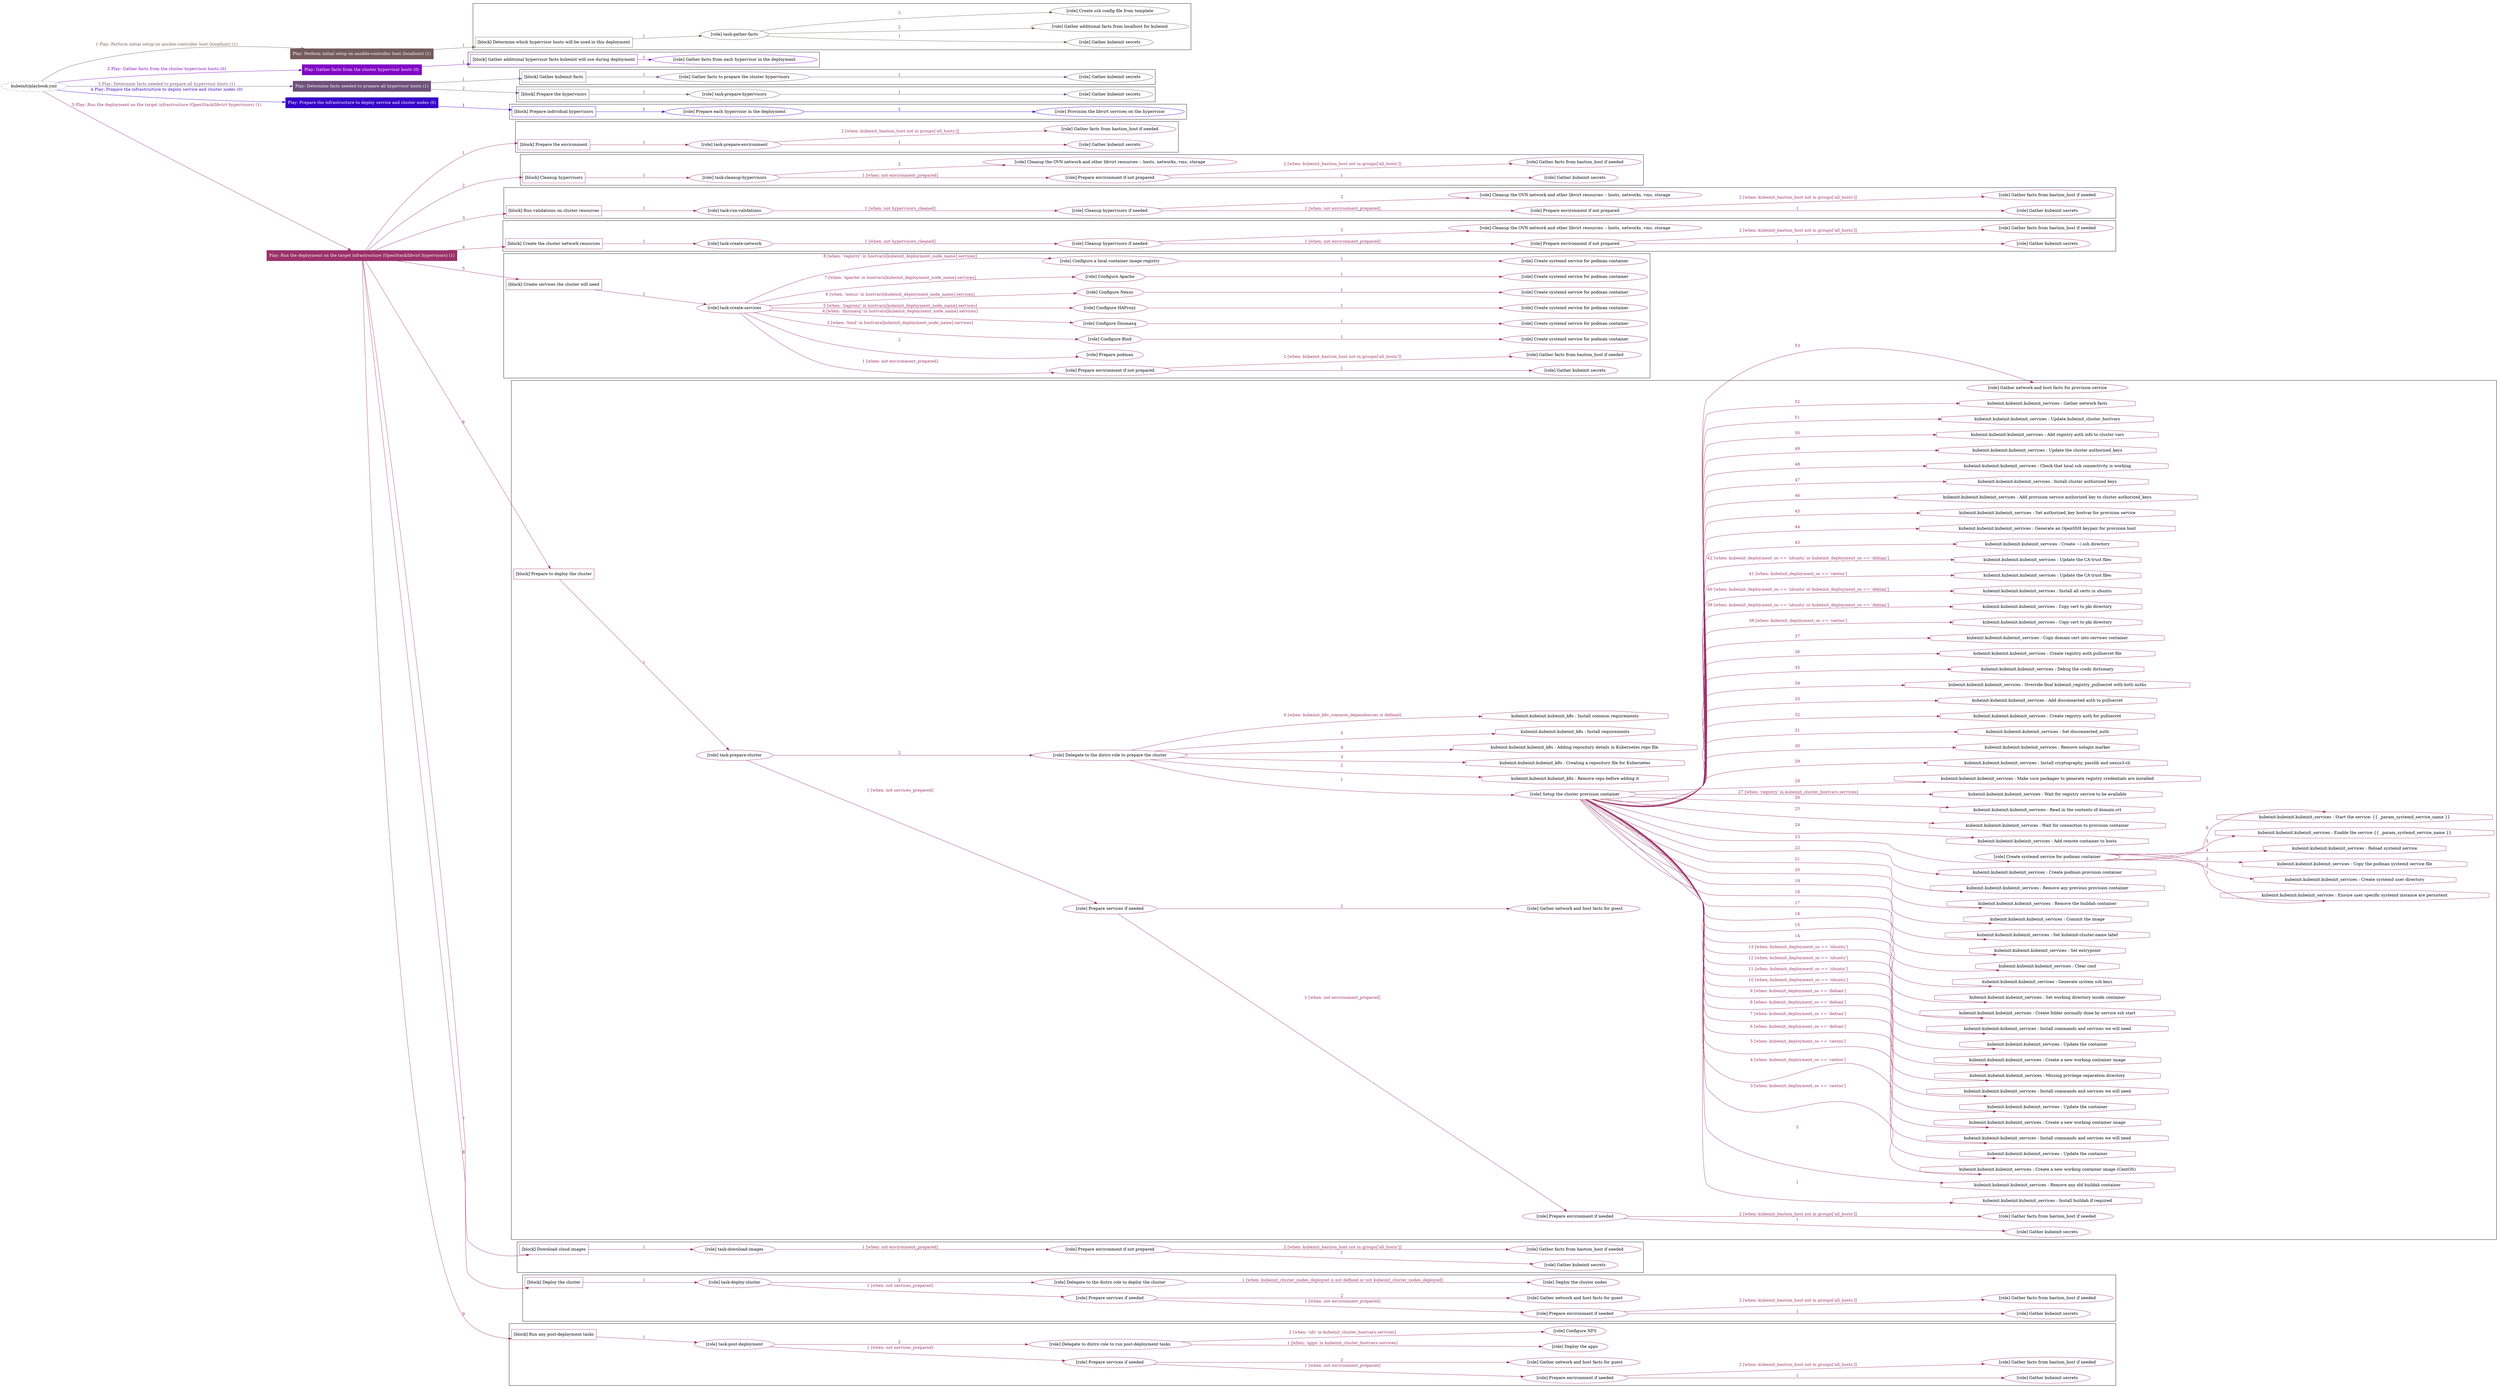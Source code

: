digraph {
	graph [concentrate=true ordering=in rankdir=LR ratio=fill]
	edge [esep=5 sep=10]
	"kubeinit/playbook.yml" [URL="/home/runner/work/kubeinit/kubeinit/kubeinit/playbook.yml" id=playbook_cd2582e7 style=dotted]
	"kubeinit/playbook.yml" -> play_d268e29d [label="1 Play: Perform initial setup on ansible-controller host (localhost) (1)" color="#735b59" fontcolor="#735b59" id=edge_play_d268e29d labeltooltip="1 Play: Perform initial setup on ansible-controller host (localhost) (1)" tooltip="1 Play: Perform initial setup on ansible-controller host (localhost) (1)"]
	subgraph "Play: Perform initial setup on ansible-controller host (localhost) (1)" {
		play_d268e29d [label="Play: Perform initial setup on ansible-controller host (localhost) (1)" URL="/home/runner/work/kubeinit/kubeinit/kubeinit/playbook.yml" color="#735b59" fontcolor="#ffffff" id=play_d268e29d shape=box style=filled tooltip=localhost]
		play_d268e29d -> block_44a50390 [label=1 color="#735b59" fontcolor="#735b59" id=edge_block_44a50390 labeltooltip=1 tooltip=1]
		subgraph cluster_block_44a50390 {
			block_44a50390 [label="[block] Determine which hypervisor hosts will be used in this deployment" URL="/home/runner/work/kubeinit/kubeinit/kubeinit/playbook.yml" color="#735b59" id=block_44a50390 labeltooltip="Determine which hypervisor hosts will be used in this deployment" shape=box tooltip="Determine which hypervisor hosts will be used in this deployment"]
			block_44a50390 -> role_aa1065ad [label="1 " color="#735b59" fontcolor="#735b59" id=edge_role_aa1065ad labeltooltip="1 " tooltip="1 "]
			subgraph "task-gather-facts" {
				role_aa1065ad [label="[role] task-gather-facts" URL="/home/runner/work/kubeinit/kubeinit/kubeinit/playbook.yml" color="#735b59" id=role_aa1065ad tooltip="task-gather-facts"]
				role_aa1065ad -> role_441b791f [label="1 " color="#735b59" fontcolor="#735b59" id=edge_role_441b791f labeltooltip="1 " tooltip="1 "]
				subgraph "Gather kubeinit secrets" {
					role_441b791f [label="[role] Gather kubeinit secrets" URL="/home/runner/.ansible/collections/ansible_collections/kubeinit/kubeinit/roles/kubeinit_prepare/tasks/build_hypervisors_group.yml" color="#735b59" id=role_441b791f tooltip="Gather kubeinit secrets"]
				}
				role_aa1065ad -> role_e6974694 [label="2 " color="#735b59" fontcolor="#735b59" id=edge_role_e6974694 labeltooltip="2 " tooltip="2 "]
				subgraph "Gather additional facts from localhost for kubeinit" {
					role_e6974694 [label="[role] Gather additional facts from localhost for kubeinit" URL="/home/runner/.ansible/collections/ansible_collections/kubeinit/kubeinit/roles/kubeinit_prepare/tasks/build_hypervisors_group.yml" color="#735b59" id=role_e6974694 tooltip="Gather additional facts from localhost for kubeinit"]
				}
				role_aa1065ad -> role_a5a5b6f1 [label="3 " color="#735b59" fontcolor="#735b59" id=edge_role_a5a5b6f1 labeltooltip="3 " tooltip="3 "]
				subgraph "Create ssh config file from template" {
					role_a5a5b6f1 [label="[role] Create ssh config file from template" URL="/home/runner/.ansible/collections/ansible_collections/kubeinit/kubeinit/roles/kubeinit_prepare/tasks/build_hypervisors_group.yml" color="#735b59" id=role_a5a5b6f1 tooltip="Create ssh config file from template"]
				}
			}
		}
	}
	"kubeinit/playbook.yml" -> play_caebe5fe [label="2 Play: Gather facts from the cluster hypervisor hosts (0)" color="#8206c6" fontcolor="#8206c6" id=edge_play_caebe5fe labeltooltip="2 Play: Gather facts from the cluster hypervisor hosts (0)" tooltip="2 Play: Gather facts from the cluster hypervisor hosts (0)"]
	subgraph "Play: Gather facts from the cluster hypervisor hosts (0)" {
		play_caebe5fe [label="Play: Gather facts from the cluster hypervisor hosts (0)" URL="/home/runner/work/kubeinit/kubeinit/kubeinit/playbook.yml" color="#8206c6" fontcolor="#ffffff" id=play_caebe5fe shape=box style=filled tooltip="Play: Gather facts from the cluster hypervisor hosts (0)"]
		play_caebe5fe -> block_06cc7a0c [label=1 color="#8206c6" fontcolor="#8206c6" id=edge_block_06cc7a0c labeltooltip=1 tooltip=1]
		subgraph cluster_block_06cc7a0c {
			block_06cc7a0c [label="[block] Gather additional hypervisor facts kubeinit will use during deployment" URL="/home/runner/work/kubeinit/kubeinit/kubeinit/playbook.yml" color="#8206c6" id=block_06cc7a0c labeltooltip="Gather additional hypervisor facts kubeinit will use during deployment" shape=box tooltip="Gather additional hypervisor facts kubeinit will use during deployment"]
			block_06cc7a0c -> role_0de6f090 [label="1 " color="#8206c6" fontcolor="#8206c6" id=edge_role_0de6f090 labeltooltip="1 " tooltip="1 "]
			subgraph "Gather facts from each hypervisor in the deployment" {
				role_0de6f090 [label="[role] Gather facts from each hypervisor in the deployment" URL="/home/runner/work/kubeinit/kubeinit/kubeinit/playbook.yml" color="#8206c6" id=role_0de6f090 tooltip="Gather facts from each hypervisor in the deployment"]
			}
		}
	}
	"kubeinit/playbook.yml" -> play_b08d430a [label="3 Play: Determine facts needed to prepare all hypervisor hosts (1)" color="#6e517b" fontcolor="#6e517b" id=edge_play_b08d430a labeltooltip="3 Play: Determine facts needed to prepare all hypervisor hosts (1)" tooltip="3 Play: Determine facts needed to prepare all hypervisor hosts (1)"]
	subgraph "Play: Determine facts needed to prepare all hypervisor hosts (1)" {
		play_b08d430a [label="Play: Determine facts needed to prepare all hypervisor hosts (1)" URL="/home/runner/work/kubeinit/kubeinit/kubeinit/playbook.yml" color="#6e517b" fontcolor="#ffffff" id=play_b08d430a shape=box style=filled tooltip=localhost]
		play_b08d430a -> block_ec57a18a [label=1 color="#6e517b" fontcolor="#6e517b" id=edge_block_ec57a18a labeltooltip=1 tooltip=1]
		subgraph cluster_block_ec57a18a {
			block_ec57a18a [label="[block] Gather kubeinit facts" URL="/home/runner/work/kubeinit/kubeinit/kubeinit/playbook.yml" color="#6e517b" id=block_ec57a18a labeltooltip="Gather kubeinit facts" shape=box tooltip="Gather kubeinit facts"]
			block_ec57a18a -> role_d982c97e [label="1 " color="#6e517b" fontcolor="#6e517b" id=edge_role_d982c97e labeltooltip="1 " tooltip="1 "]
			subgraph "Gather facts to prepare the cluster hypervisors" {
				role_d982c97e [label="[role] Gather facts to prepare the cluster hypervisors" URL="/home/runner/work/kubeinit/kubeinit/kubeinit/playbook.yml" color="#6e517b" id=role_d982c97e tooltip="Gather facts to prepare the cluster hypervisors"]
				role_d982c97e -> role_958fda2c [label="1 " color="#6e517b" fontcolor="#6e517b" id=edge_role_958fda2c labeltooltip="1 " tooltip="1 "]
				subgraph "Gather kubeinit secrets" {
					role_958fda2c [label="[role] Gather kubeinit secrets" URL="/home/runner/.ansible/collections/ansible_collections/kubeinit/kubeinit/roles/kubeinit_prepare/tasks/gather_kubeinit_facts.yml" color="#6e517b" id=role_958fda2c tooltip="Gather kubeinit secrets"]
				}
			}
		}
		play_b08d430a -> block_0fa47722 [label=2 color="#6e517b" fontcolor="#6e517b" id=edge_block_0fa47722 labeltooltip=2 tooltip=2]
		subgraph cluster_block_0fa47722 {
			block_0fa47722 [label="[block] Prepare the hypervisors" URL="/home/runner/work/kubeinit/kubeinit/kubeinit/playbook.yml" color="#6e517b" id=block_0fa47722 labeltooltip="Prepare the hypervisors" shape=box tooltip="Prepare the hypervisors"]
			block_0fa47722 -> role_bac03c2a [label="1 " color="#6e517b" fontcolor="#6e517b" id=edge_role_bac03c2a labeltooltip="1 " tooltip="1 "]
			subgraph "task-prepare-hypervisors" {
				role_bac03c2a [label="[role] task-prepare-hypervisors" URL="/home/runner/work/kubeinit/kubeinit/kubeinit/playbook.yml" color="#6e517b" id=role_bac03c2a tooltip="task-prepare-hypervisors"]
				role_bac03c2a -> role_bda2903b [label="1 " color="#6e517b" fontcolor="#6e517b" id=edge_role_bda2903b labeltooltip="1 " tooltip="1 "]
				subgraph "Gather kubeinit secrets" {
					role_bda2903b [label="[role] Gather kubeinit secrets" URL="/home/runner/.ansible/collections/ansible_collections/kubeinit/kubeinit/roles/kubeinit_prepare/tasks/gather_kubeinit_facts.yml" color="#6e517b" id=role_bda2903b tooltip="Gather kubeinit secrets"]
				}
			}
		}
	}
	"kubeinit/playbook.yml" -> play_ff497b26 [label="4 Play: Prepare the infrastructure to deploy service and cluster nodes (0)" color="#3604c8" fontcolor="#3604c8" id=edge_play_ff497b26 labeltooltip="4 Play: Prepare the infrastructure to deploy service and cluster nodes (0)" tooltip="4 Play: Prepare the infrastructure to deploy service and cluster nodes (0)"]
	subgraph "Play: Prepare the infrastructure to deploy service and cluster nodes (0)" {
		play_ff497b26 [label="Play: Prepare the infrastructure to deploy service and cluster nodes (0)" URL="/home/runner/work/kubeinit/kubeinit/kubeinit/playbook.yml" color="#3604c8" fontcolor="#ffffff" id=play_ff497b26 shape=box style=filled tooltip="Play: Prepare the infrastructure to deploy service and cluster nodes (0)"]
		play_ff497b26 -> block_52220b07 [label=1 color="#3604c8" fontcolor="#3604c8" id=edge_block_52220b07 labeltooltip=1 tooltip=1]
		subgraph cluster_block_52220b07 {
			block_52220b07 [label="[block] Prepare individual hypervisors" URL="/home/runner/work/kubeinit/kubeinit/kubeinit/playbook.yml" color="#3604c8" id=block_52220b07 labeltooltip="Prepare individual hypervisors" shape=box tooltip="Prepare individual hypervisors"]
			block_52220b07 -> role_2a4e50d7 [label="1 " color="#3604c8" fontcolor="#3604c8" id=edge_role_2a4e50d7 labeltooltip="1 " tooltip="1 "]
			subgraph "Prepare each hypervisor in the deployment" {
				role_2a4e50d7 [label="[role] Prepare each hypervisor in the deployment" URL="/home/runner/work/kubeinit/kubeinit/kubeinit/playbook.yml" color="#3604c8" id=role_2a4e50d7 tooltip="Prepare each hypervisor in the deployment"]
				role_2a4e50d7 -> role_717cf299 [label="1 " color="#3604c8" fontcolor="#3604c8" id=edge_role_717cf299 labeltooltip="1 " tooltip="1 "]
				subgraph "Provision the libvirt services on the hypervisor" {
					role_717cf299 [label="[role] Provision the libvirt services on the hypervisor" URL="/home/runner/.ansible/collections/ansible_collections/kubeinit/kubeinit/roles/kubeinit_prepare/tasks/prepare_hypervisor.yml" color="#3604c8" id=role_717cf299 tooltip="Provision the libvirt services on the hypervisor"]
				}
			}
		}
	}
	"kubeinit/playbook.yml" -> play_ccd28960 [label="5 Play: Run the deployment on the target infrastructure (OpenStack/libvirt hypervisors) (1)" color="#9b3169" fontcolor="#9b3169" id=edge_play_ccd28960 labeltooltip="5 Play: Run the deployment on the target infrastructure (OpenStack/libvirt hypervisors) (1)" tooltip="5 Play: Run the deployment on the target infrastructure (OpenStack/libvirt hypervisors) (1)"]
	subgraph "Play: Run the deployment on the target infrastructure (OpenStack/libvirt hypervisors) (1)" {
		play_ccd28960 [label="Play: Run the deployment on the target infrastructure (OpenStack/libvirt hypervisors) (1)" URL="/home/runner/work/kubeinit/kubeinit/kubeinit/playbook.yml" color="#9b3169" fontcolor="#ffffff" id=play_ccd28960 shape=box style=filled tooltip=localhost]
		play_ccd28960 -> block_d3443c66 [label=1 color="#9b3169" fontcolor="#9b3169" id=edge_block_d3443c66 labeltooltip=1 tooltip=1]
		subgraph cluster_block_d3443c66 {
			block_d3443c66 [label="[block] Prepare the environment" URL="/home/runner/work/kubeinit/kubeinit/kubeinit/playbook.yml" color="#9b3169" id=block_d3443c66 labeltooltip="Prepare the environment" shape=box tooltip="Prepare the environment"]
			block_d3443c66 -> role_81a7c8d7 [label="1 " color="#9b3169" fontcolor="#9b3169" id=edge_role_81a7c8d7 labeltooltip="1 " tooltip="1 "]
			subgraph "task-prepare-environment" {
				role_81a7c8d7 [label="[role] task-prepare-environment" URL="/home/runner/work/kubeinit/kubeinit/kubeinit/playbook.yml" color="#9b3169" id=role_81a7c8d7 tooltip="task-prepare-environment"]
				role_81a7c8d7 -> role_4599cbaf [label="1 " color="#9b3169" fontcolor="#9b3169" id=edge_role_4599cbaf labeltooltip="1 " tooltip="1 "]
				subgraph "Gather kubeinit secrets" {
					role_4599cbaf [label="[role] Gather kubeinit secrets" URL="/home/runner/.ansible/collections/ansible_collections/kubeinit/kubeinit/roles/kubeinit_prepare/tasks/gather_kubeinit_facts.yml" color="#9b3169" id=role_4599cbaf tooltip="Gather kubeinit secrets"]
				}
				role_81a7c8d7 -> role_36326241 [label="2 [when: kubeinit_bastion_host not in groups['all_hosts']]" color="#9b3169" fontcolor="#9b3169" id=edge_role_36326241 labeltooltip="2 [when: kubeinit_bastion_host not in groups['all_hosts']]" tooltip="2 [when: kubeinit_bastion_host not in groups['all_hosts']]"]
				subgraph "Gather facts from bastion_host if needed" {
					role_36326241 [label="[role] Gather facts from bastion_host if needed" URL="/home/runner/.ansible/collections/ansible_collections/kubeinit/kubeinit/roles/kubeinit_prepare/tasks/main.yml" color="#9b3169" id=role_36326241 tooltip="Gather facts from bastion_host if needed"]
				}
			}
		}
		play_ccd28960 -> block_04c1b82f [label=2 color="#9b3169" fontcolor="#9b3169" id=edge_block_04c1b82f labeltooltip=2 tooltip=2]
		subgraph cluster_block_04c1b82f {
			block_04c1b82f [label="[block] Cleanup hypervisors" URL="/home/runner/work/kubeinit/kubeinit/kubeinit/playbook.yml" color="#9b3169" id=block_04c1b82f labeltooltip="Cleanup hypervisors" shape=box tooltip="Cleanup hypervisors"]
			block_04c1b82f -> role_83e407dc [label="1 " color="#9b3169" fontcolor="#9b3169" id=edge_role_83e407dc labeltooltip="1 " tooltip="1 "]
			subgraph "task-cleanup-hypervisors" {
				role_83e407dc [label="[role] task-cleanup-hypervisors" URL="/home/runner/work/kubeinit/kubeinit/kubeinit/playbook.yml" color="#9b3169" id=role_83e407dc tooltip="task-cleanup-hypervisors"]
				role_83e407dc -> role_3bbfd94a [label="1 [when: not environment_prepared]" color="#9b3169" fontcolor="#9b3169" id=edge_role_3bbfd94a labeltooltip="1 [when: not environment_prepared]" tooltip="1 [when: not environment_prepared]"]
				subgraph "Prepare environment if not prepared" {
					role_3bbfd94a [label="[role] Prepare environment if not prepared" URL="/home/runner/.ansible/collections/ansible_collections/kubeinit/kubeinit/roles/kubeinit_libvirt/tasks/cleanup_hypervisors.yml" color="#9b3169" id=role_3bbfd94a tooltip="Prepare environment if not prepared"]
					role_3bbfd94a -> role_2747a759 [label="1 " color="#9b3169" fontcolor="#9b3169" id=edge_role_2747a759 labeltooltip="1 " tooltip="1 "]
					subgraph "Gather kubeinit secrets" {
						role_2747a759 [label="[role] Gather kubeinit secrets" URL="/home/runner/.ansible/collections/ansible_collections/kubeinit/kubeinit/roles/kubeinit_prepare/tasks/gather_kubeinit_facts.yml" color="#9b3169" id=role_2747a759 tooltip="Gather kubeinit secrets"]
					}
					role_3bbfd94a -> role_cd0be5e1 [label="2 [when: kubeinit_bastion_host not in groups['all_hosts']]" color="#9b3169" fontcolor="#9b3169" id=edge_role_cd0be5e1 labeltooltip="2 [when: kubeinit_bastion_host not in groups['all_hosts']]" tooltip="2 [when: kubeinit_bastion_host not in groups['all_hosts']]"]
					subgraph "Gather facts from bastion_host if needed" {
						role_cd0be5e1 [label="[role] Gather facts from bastion_host if needed" URL="/home/runner/.ansible/collections/ansible_collections/kubeinit/kubeinit/roles/kubeinit_prepare/tasks/main.yml" color="#9b3169" id=role_cd0be5e1 tooltip="Gather facts from bastion_host if needed"]
					}
				}
				role_83e407dc -> role_af183177 [label="2 " color="#9b3169" fontcolor="#9b3169" id=edge_role_af183177 labeltooltip="2 " tooltip="2 "]
				subgraph "Cleanup the OVN network and other libvirt resources -- hosts, networks, vms, storage" {
					role_af183177 [label="[role] Cleanup the OVN network and other libvirt resources -- hosts, networks, vms, storage" URL="/home/runner/.ansible/collections/ansible_collections/kubeinit/kubeinit/roles/kubeinit_libvirt/tasks/cleanup_hypervisors.yml" color="#9b3169" id=role_af183177 tooltip="Cleanup the OVN network and other libvirt resources -- hosts, networks, vms, storage"]
				}
			}
		}
		play_ccd28960 -> block_a37bb5df [label=3 color="#9b3169" fontcolor="#9b3169" id=edge_block_a37bb5df labeltooltip=3 tooltip=3]
		subgraph cluster_block_a37bb5df {
			block_a37bb5df [label="[block] Run validations on cluster resources" URL="/home/runner/work/kubeinit/kubeinit/kubeinit/playbook.yml" color="#9b3169" id=block_a37bb5df labeltooltip="Run validations on cluster resources" shape=box tooltip="Run validations on cluster resources"]
			block_a37bb5df -> role_c4f15641 [label="1 " color="#9b3169" fontcolor="#9b3169" id=edge_role_c4f15641 labeltooltip="1 " tooltip="1 "]
			subgraph "task-run-validations" {
				role_c4f15641 [label="[role] task-run-validations" URL="/home/runner/work/kubeinit/kubeinit/kubeinit/playbook.yml" color="#9b3169" id=role_c4f15641 tooltip="task-run-validations"]
				role_c4f15641 -> role_02404942 [label="1 [when: not hypervisors_cleaned]" color="#9b3169" fontcolor="#9b3169" id=edge_role_02404942 labeltooltip="1 [when: not hypervisors_cleaned]" tooltip="1 [when: not hypervisors_cleaned]"]
				subgraph "Cleanup hypervisors if needed" {
					role_02404942 [label="[role] Cleanup hypervisors if needed" URL="/home/runner/.ansible/collections/ansible_collections/kubeinit/kubeinit/roles/kubeinit_validations/tasks/main.yml" color="#9b3169" id=role_02404942 tooltip="Cleanup hypervisors if needed"]
					role_02404942 -> role_5842c9c1 [label="1 [when: not environment_prepared]" color="#9b3169" fontcolor="#9b3169" id=edge_role_5842c9c1 labeltooltip="1 [when: not environment_prepared]" tooltip="1 [when: not environment_prepared]"]
					subgraph "Prepare environment if not prepared" {
						role_5842c9c1 [label="[role] Prepare environment if not prepared" URL="/home/runner/.ansible/collections/ansible_collections/kubeinit/kubeinit/roles/kubeinit_libvirt/tasks/cleanup_hypervisors.yml" color="#9b3169" id=role_5842c9c1 tooltip="Prepare environment if not prepared"]
						role_5842c9c1 -> role_d32ccedf [label="1 " color="#9b3169" fontcolor="#9b3169" id=edge_role_d32ccedf labeltooltip="1 " tooltip="1 "]
						subgraph "Gather kubeinit secrets" {
							role_d32ccedf [label="[role] Gather kubeinit secrets" URL="/home/runner/.ansible/collections/ansible_collections/kubeinit/kubeinit/roles/kubeinit_prepare/tasks/gather_kubeinit_facts.yml" color="#9b3169" id=role_d32ccedf tooltip="Gather kubeinit secrets"]
						}
						role_5842c9c1 -> role_b07391bb [label="2 [when: kubeinit_bastion_host not in groups['all_hosts']]" color="#9b3169" fontcolor="#9b3169" id=edge_role_b07391bb labeltooltip="2 [when: kubeinit_bastion_host not in groups['all_hosts']]" tooltip="2 [when: kubeinit_bastion_host not in groups['all_hosts']]"]
						subgraph "Gather facts from bastion_host if needed" {
							role_b07391bb [label="[role] Gather facts from bastion_host if needed" URL="/home/runner/.ansible/collections/ansible_collections/kubeinit/kubeinit/roles/kubeinit_prepare/tasks/main.yml" color="#9b3169" id=role_b07391bb tooltip="Gather facts from bastion_host if needed"]
						}
					}
					role_02404942 -> role_63084651 [label="2 " color="#9b3169" fontcolor="#9b3169" id=edge_role_63084651 labeltooltip="2 " tooltip="2 "]
					subgraph "Cleanup the OVN network and other libvirt resources -- hosts, networks, vms, storage" {
						role_63084651 [label="[role] Cleanup the OVN network and other libvirt resources -- hosts, networks, vms, storage" URL="/home/runner/.ansible/collections/ansible_collections/kubeinit/kubeinit/roles/kubeinit_libvirt/tasks/cleanup_hypervisors.yml" color="#9b3169" id=role_63084651 tooltip="Cleanup the OVN network and other libvirt resources -- hosts, networks, vms, storage"]
					}
				}
			}
		}
		play_ccd28960 -> block_be58a91e [label=4 color="#9b3169" fontcolor="#9b3169" id=edge_block_be58a91e labeltooltip=4 tooltip=4]
		subgraph cluster_block_be58a91e {
			block_be58a91e [label="[block] Create the cluster network resources" URL="/home/runner/work/kubeinit/kubeinit/kubeinit/playbook.yml" color="#9b3169" id=block_be58a91e labeltooltip="Create the cluster network resources" shape=box tooltip="Create the cluster network resources"]
			block_be58a91e -> role_f4cecd15 [label="1 " color="#9b3169" fontcolor="#9b3169" id=edge_role_f4cecd15 labeltooltip="1 " tooltip="1 "]
			subgraph "task-create-network" {
				role_f4cecd15 [label="[role] task-create-network" URL="/home/runner/work/kubeinit/kubeinit/kubeinit/playbook.yml" color="#9b3169" id=role_f4cecd15 tooltip="task-create-network"]
				role_f4cecd15 -> role_67a3b641 [label="1 [when: not hypervisors_cleaned]" color="#9b3169" fontcolor="#9b3169" id=edge_role_67a3b641 labeltooltip="1 [when: not hypervisors_cleaned]" tooltip="1 [when: not hypervisors_cleaned]"]
				subgraph "Cleanup hypervisors if needed" {
					role_67a3b641 [label="[role] Cleanup hypervisors if needed" URL="/home/runner/.ansible/collections/ansible_collections/kubeinit/kubeinit/roles/kubeinit_libvirt/tasks/create_network.yml" color="#9b3169" id=role_67a3b641 tooltip="Cleanup hypervisors if needed"]
					role_67a3b641 -> role_52116619 [label="1 [when: not environment_prepared]" color="#9b3169" fontcolor="#9b3169" id=edge_role_52116619 labeltooltip="1 [when: not environment_prepared]" tooltip="1 [when: not environment_prepared]"]
					subgraph "Prepare environment if not prepared" {
						role_52116619 [label="[role] Prepare environment if not prepared" URL="/home/runner/.ansible/collections/ansible_collections/kubeinit/kubeinit/roles/kubeinit_libvirt/tasks/cleanup_hypervisors.yml" color="#9b3169" id=role_52116619 tooltip="Prepare environment if not prepared"]
						role_52116619 -> role_6983f9cf [label="1 " color="#9b3169" fontcolor="#9b3169" id=edge_role_6983f9cf labeltooltip="1 " tooltip="1 "]
						subgraph "Gather kubeinit secrets" {
							role_6983f9cf [label="[role] Gather kubeinit secrets" URL="/home/runner/.ansible/collections/ansible_collections/kubeinit/kubeinit/roles/kubeinit_prepare/tasks/gather_kubeinit_facts.yml" color="#9b3169" id=role_6983f9cf tooltip="Gather kubeinit secrets"]
						}
						role_52116619 -> role_58f45648 [label="2 [when: kubeinit_bastion_host not in groups['all_hosts']]" color="#9b3169" fontcolor="#9b3169" id=edge_role_58f45648 labeltooltip="2 [when: kubeinit_bastion_host not in groups['all_hosts']]" tooltip="2 [when: kubeinit_bastion_host not in groups['all_hosts']]"]
						subgraph "Gather facts from bastion_host if needed" {
							role_58f45648 [label="[role] Gather facts from bastion_host if needed" URL="/home/runner/.ansible/collections/ansible_collections/kubeinit/kubeinit/roles/kubeinit_prepare/tasks/main.yml" color="#9b3169" id=role_58f45648 tooltip="Gather facts from bastion_host if needed"]
						}
					}
					role_67a3b641 -> role_7b01a019 [label="2 " color="#9b3169" fontcolor="#9b3169" id=edge_role_7b01a019 labeltooltip="2 " tooltip="2 "]
					subgraph "Cleanup the OVN network and other libvirt resources -- hosts, networks, vms, storage" {
						role_7b01a019 [label="[role] Cleanup the OVN network and other libvirt resources -- hosts, networks, vms, storage" URL="/home/runner/.ansible/collections/ansible_collections/kubeinit/kubeinit/roles/kubeinit_libvirt/tasks/cleanup_hypervisors.yml" color="#9b3169" id=role_7b01a019 tooltip="Cleanup the OVN network and other libvirt resources -- hosts, networks, vms, storage"]
					}
				}
			}
		}
		play_ccd28960 -> block_b6714df1 [label=5 color="#9b3169" fontcolor="#9b3169" id=edge_block_b6714df1 labeltooltip=5 tooltip=5]
		subgraph cluster_block_b6714df1 {
			block_b6714df1 [label="[block] Create services the cluster will need" URL="/home/runner/work/kubeinit/kubeinit/kubeinit/playbook.yml" color="#9b3169" id=block_b6714df1 labeltooltip="Create services the cluster will need" shape=box tooltip="Create services the cluster will need"]
			block_b6714df1 -> role_80f0b36f [label="1 " color="#9b3169" fontcolor="#9b3169" id=edge_role_80f0b36f labeltooltip="1 " tooltip="1 "]
			subgraph "task-create-services" {
				role_80f0b36f [label="[role] task-create-services" URL="/home/runner/work/kubeinit/kubeinit/kubeinit/playbook.yml" color="#9b3169" id=role_80f0b36f tooltip="task-create-services"]
				role_80f0b36f -> role_9541fb99 [label="1 [when: not environment_prepared]" color="#9b3169" fontcolor="#9b3169" id=edge_role_9541fb99 labeltooltip="1 [when: not environment_prepared]" tooltip="1 [when: not environment_prepared]"]
				subgraph "Prepare environment if not prepared" {
					role_9541fb99 [label="[role] Prepare environment if not prepared" URL="/home/runner/.ansible/collections/ansible_collections/kubeinit/kubeinit/roles/kubeinit_services/tasks/main.yml" color="#9b3169" id=role_9541fb99 tooltip="Prepare environment if not prepared"]
					role_9541fb99 -> role_82a784a8 [label="1 " color="#9b3169" fontcolor="#9b3169" id=edge_role_82a784a8 labeltooltip="1 " tooltip="1 "]
					subgraph "Gather kubeinit secrets" {
						role_82a784a8 [label="[role] Gather kubeinit secrets" URL="/home/runner/.ansible/collections/ansible_collections/kubeinit/kubeinit/roles/kubeinit_prepare/tasks/gather_kubeinit_facts.yml" color="#9b3169" id=role_82a784a8 tooltip="Gather kubeinit secrets"]
					}
					role_9541fb99 -> role_567a553c [label="2 [when: kubeinit_bastion_host not in groups['all_hosts']]" color="#9b3169" fontcolor="#9b3169" id=edge_role_567a553c labeltooltip="2 [when: kubeinit_bastion_host not in groups['all_hosts']]" tooltip="2 [when: kubeinit_bastion_host not in groups['all_hosts']]"]
					subgraph "Gather facts from bastion_host if needed" {
						role_567a553c [label="[role] Gather facts from bastion_host if needed" URL="/home/runner/.ansible/collections/ansible_collections/kubeinit/kubeinit/roles/kubeinit_prepare/tasks/main.yml" color="#9b3169" id=role_567a553c tooltip="Gather facts from bastion_host if needed"]
					}
				}
				role_80f0b36f -> role_4d871c60 [label="2 " color="#9b3169" fontcolor="#9b3169" id=edge_role_4d871c60 labeltooltip="2 " tooltip="2 "]
				subgraph "Prepare podman" {
					role_4d871c60 [label="[role] Prepare podman" URL="/home/runner/.ansible/collections/ansible_collections/kubeinit/kubeinit/roles/kubeinit_services/tasks/00_create_service_pod.yml" color="#9b3169" id=role_4d871c60 tooltip="Prepare podman"]
				}
				role_80f0b36f -> role_633dc9ae [label="3 [when: 'bind' in hostvars[kubeinit_deployment_node_name].services]" color="#9b3169" fontcolor="#9b3169" id=edge_role_633dc9ae labeltooltip="3 [when: 'bind' in hostvars[kubeinit_deployment_node_name].services]" tooltip="3 [when: 'bind' in hostvars[kubeinit_deployment_node_name].services]"]
				subgraph "Configure Bind" {
					role_633dc9ae [label="[role] Configure Bind" URL="/home/runner/.ansible/collections/ansible_collections/kubeinit/kubeinit/roles/kubeinit_services/tasks/start_services_containers.yml" color="#9b3169" id=role_633dc9ae tooltip="Configure Bind"]
					role_633dc9ae -> role_fdaa5704 [label="1 " color="#9b3169" fontcolor="#9b3169" id=edge_role_fdaa5704 labeltooltip="1 " tooltip="1 "]
					subgraph "Create systemd service for podman container" {
						role_fdaa5704 [label="[role] Create systemd service for podman container" URL="/home/runner/.ansible/collections/ansible_collections/kubeinit/kubeinit/roles/kubeinit_bind/tasks/main.yml" color="#9b3169" id=role_fdaa5704 tooltip="Create systemd service for podman container"]
					}
				}
				role_80f0b36f -> role_ba9f2941 [label="4 [when: 'dnsmasq' in hostvars[kubeinit_deployment_node_name].services]" color="#9b3169" fontcolor="#9b3169" id=edge_role_ba9f2941 labeltooltip="4 [when: 'dnsmasq' in hostvars[kubeinit_deployment_node_name].services]" tooltip="4 [when: 'dnsmasq' in hostvars[kubeinit_deployment_node_name].services]"]
				subgraph "Configure Dnsmasq" {
					role_ba9f2941 [label="[role] Configure Dnsmasq" URL="/home/runner/.ansible/collections/ansible_collections/kubeinit/kubeinit/roles/kubeinit_services/tasks/start_services_containers.yml" color="#9b3169" id=role_ba9f2941 tooltip="Configure Dnsmasq"]
					role_ba9f2941 -> role_24e1ebd0 [label="1 " color="#9b3169" fontcolor="#9b3169" id=edge_role_24e1ebd0 labeltooltip="1 " tooltip="1 "]
					subgraph "Create systemd service for podman container" {
						role_24e1ebd0 [label="[role] Create systemd service for podman container" URL="/home/runner/.ansible/collections/ansible_collections/kubeinit/kubeinit/roles/kubeinit_dnsmasq/tasks/main.yml" color="#9b3169" id=role_24e1ebd0 tooltip="Create systemd service for podman container"]
					}
				}
				role_80f0b36f -> role_496a995e [label="5 [when: 'haproxy' in hostvars[kubeinit_deployment_node_name].services]" color="#9b3169" fontcolor="#9b3169" id=edge_role_496a995e labeltooltip="5 [when: 'haproxy' in hostvars[kubeinit_deployment_node_name].services]" tooltip="5 [when: 'haproxy' in hostvars[kubeinit_deployment_node_name].services]"]
				subgraph "Configure HAProxy" {
					role_496a995e [label="[role] Configure HAProxy" URL="/home/runner/.ansible/collections/ansible_collections/kubeinit/kubeinit/roles/kubeinit_services/tasks/start_services_containers.yml" color="#9b3169" id=role_496a995e tooltip="Configure HAProxy"]
					role_496a995e -> role_d700e2de [label="1 " color="#9b3169" fontcolor="#9b3169" id=edge_role_d700e2de labeltooltip="1 " tooltip="1 "]
					subgraph "Create systemd service for podman container" {
						role_d700e2de [label="[role] Create systemd service for podman container" URL="/home/runner/.ansible/collections/ansible_collections/kubeinit/kubeinit/roles/kubeinit_haproxy/tasks/main.yml" color="#9b3169" id=role_d700e2de tooltip="Create systemd service for podman container"]
					}
				}
				role_80f0b36f -> role_52611ed0 [label="6 [when: 'nexus' in hostvars[kubeinit_deployment_node_name].services]" color="#9b3169" fontcolor="#9b3169" id=edge_role_52611ed0 labeltooltip="6 [when: 'nexus' in hostvars[kubeinit_deployment_node_name].services]" tooltip="6 [when: 'nexus' in hostvars[kubeinit_deployment_node_name].services]"]
				subgraph "Configure Nexus" {
					role_52611ed0 [label="[role] Configure Nexus" URL="/home/runner/.ansible/collections/ansible_collections/kubeinit/kubeinit/roles/kubeinit_services/tasks/start_services_containers.yml" color="#9b3169" id=role_52611ed0 tooltip="Configure Nexus"]
					role_52611ed0 -> role_cca41e3f [label="1 " color="#9b3169" fontcolor="#9b3169" id=edge_role_cca41e3f labeltooltip="1 " tooltip="1 "]
					subgraph "Create systemd service for podman container" {
						role_cca41e3f [label="[role] Create systemd service for podman container" URL="/home/runner/.ansible/collections/ansible_collections/kubeinit/kubeinit/roles/kubeinit_nexus/tasks/main.yml" color="#9b3169" id=role_cca41e3f tooltip="Create systemd service for podman container"]
					}
				}
				role_80f0b36f -> role_e40d0b6a [label="7 [when: 'apache' in hostvars[kubeinit_deployment_node_name].services]" color="#9b3169" fontcolor="#9b3169" id=edge_role_e40d0b6a labeltooltip="7 [when: 'apache' in hostvars[kubeinit_deployment_node_name].services]" tooltip="7 [when: 'apache' in hostvars[kubeinit_deployment_node_name].services]"]
				subgraph "Configure Apache" {
					role_e40d0b6a [label="[role] Configure Apache" URL="/home/runner/.ansible/collections/ansible_collections/kubeinit/kubeinit/roles/kubeinit_services/tasks/start_services_containers.yml" color="#9b3169" id=role_e40d0b6a tooltip="Configure Apache"]
					role_e40d0b6a -> role_4a3af190 [label="1 " color="#9b3169" fontcolor="#9b3169" id=edge_role_4a3af190 labeltooltip="1 " tooltip="1 "]
					subgraph "Create systemd service for podman container" {
						role_4a3af190 [label="[role] Create systemd service for podman container" URL="/home/runner/.ansible/collections/ansible_collections/kubeinit/kubeinit/roles/kubeinit_apache/tasks/main.yml" color="#9b3169" id=role_4a3af190 tooltip="Create systemd service for podman container"]
					}
				}
				role_80f0b36f -> role_b57ec79e [label="8 [when: 'registry' in hostvars[kubeinit_deployment_node_name].services]" color="#9b3169" fontcolor="#9b3169" id=edge_role_b57ec79e labeltooltip="8 [when: 'registry' in hostvars[kubeinit_deployment_node_name].services]" tooltip="8 [when: 'registry' in hostvars[kubeinit_deployment_node_name].services]"]
				subgraph "Configure a local container image registry" {
					role_b57ec79e [label="[role] Configure a local container image registry" URL="/home/runner/.ansible/collections/ansible_collections/kubeinit/kubeinit/roles/kubeinit_services/tasks/start_services_containers.yml" color="#9b3169" id=role_b57ec79e tooltip="Configure a local container image registry"]
					role_b57ec79e -> role_28161823 [label="1 " color="#9b3169" fontcolor="#9b3169" id=edge_role_28161823 labeltooltip="1 " tooltip="1 "]
					subgraph "Create systemd service for podman container" {
						role_28161823 [label="[role] Create systemd service for podman container" URL="/home/runner/.ansible/collections/ansible_collections/kubeinit/kubeinit/roles/kubeinit_registry/tasks/main.yml" color="#9b3169" id=role_28161823 tooltip="Create systemd service for podman container"]
					}
				}
			}
		}
		play_ccd28960 -> block_f933a018 [label=6 color="#9b3169" fontcolor="#9b3169" id=edge_block_f933a018 labeltooltip=6 tooltip=6]
		subgraph cluster_block_f933a018 {
			block_f933a018 [label="[block] Prepare to deploy the cluster" URL="/home/runner/work/kubeinit/kubeinit/kubeinit/playbook.yml" color="#9b3169" id=block_f933a018 labeltooltip="Prepare to deploy the cluster" shape=box tooltip="Prepare to deploy the cluster"]
			block_f933a018 -> role_1a3f1070 [label="1 " color="#9b3169" fontcolor="#9b3169" id=edge_role_1a3f1070 labeltooltip="1 " tooltip="1 "]
			subgraph "task-prepare-cluster" {
				role_1a3f1070 [label="[role] task-prepare-cluster" URL="/home/runner/work/kubeinit/kubeinit/kubeinit/playbook.yml" color="#9b3169" id=role_1a3f1070 tooltip="task-prepare-cluster"]
				role_1a3f1070 -> role_4617fd25 [label="1 [when: not services_prepared]" color="#9b3169" fontcolor="#9b3169" id=edge_role_4617fd25 labeltooltip="1 [when: not services_prepared]" tooltip="1 [when: not services_prepared]"]
				subgraph "Prepare services if needed" {
					role_4617fd25 [label="[role] Prepare services if needed" URL="/home/runner/.ansible/collections/ansible_collections/kubeinit/kubeinit/roles/kubeinit_prepare/tasks/prepare_cluster.yml" color="#9b3169" id=role_4617fd25 tooltip="Prepare services if needed"]
					role_4617fd25 -> role_2d5cb6b6 [label="1 [when: not environment_prepared]" color="#9b3169" fontcolor="#9b3169" id=edge_role_2d5cb6b6 labeltooltip="1 [when: not environment_prepared]" tooltip="1 [when: not environment_prepared]"]
					subgraph "Prepare environment if needed" {
						role_2d5cb6b6 [label="[role] Prepare environment if needed" URL="/home/runner/.ansible/collections/ansible_collections/kubeinit/kubeinit/roles/kubeinit_services/tasks/prepare_services.yml" color="#9b3169" id=role_2d5cb6b6 tooltip="Prepare environment if needed"]
						role_2d5cb6b6 -> role_ccbcb171 [label="1 " color="#9b3169" fontcolor="#9b3169" id=edge_role_ccbcb171 labeltooltip="1 " tooltip="1 "]
						subgraph "Gather kubeinit secrets" {
							role_ccbcb171 [label="[role] Gather kubeinit secrets" URL="/home/runner/.ansible/collections/ansible_collections/kubeinit/kubeinit/roles/kubeinit_prepare/tasks/gather_kubeinit_facts.yml" color="#9b3169" id=role_ccbcb171 tooltip="Gather kubeinit secrets"]
						}
						role_2d5cb6b6 -> role_e4549dbe [label="2 [when: kubeinit_bastion_host not in groups['all_hosts']]" color="#9b3169" fontcolor="#9b3169" id=edge_role_e4549dbe labeltooltip="2 [when: kubeinit_bastion_host not in groups['all_hosts']]" tooltip="2 [when: kubeinit_bastion_host not in groups['all_hosts']]"]
						subgraph "Gather facts from bastion_host if needed" {
							role_e4549dbe [label="[role] Gather facts from bastion_host if needed" URL="/home/runner/.ansible/collections/ansible_collections/kubeinit/kubeinit/roles/kubeinit_prepare/tasks/main.yml" color="#9b3169" id=role_e4549dbe tooltip="Gather facts from bastion_host if needed"]
						}
					}
					role_4617fd25 -> role_d2643b7e [label="2 " color="#9b3169" fontcolor="#9b3169" id=edge_role_d2643b7e labeltooltip="2 " tooltip="2 "]
					subgraph "Gather network and host facts for guest" {
						role_d2643b7e [label="[role] Gather network and host facts for guest" URL="/home/runner/.ansible/collections/ansible_collections/kubeinit/kubeinit/roles/kubeinit_services/tasks/prepare_services.yml" color="#9b3169" id=role_d2643b7e tooltip="Gather network and host facts for guest"]
					}
				}
				role_1a3f1070 -> role_5303177b [label="2 " color="#9b3169" fontcolor="#9b3169" id=edge_role_5303177b labeltooltip="2 " tooltip="2 "]
				subgraph "Delegate to the distro role to prepare the cluster" {
					role_5303177b [label="[role] Delegate to the distro role to prepare the cluster" URL="/home/runner/.ansible/collections/ansible_collections/kubeinit/kubeinit/roles/kubeinit_prepare/tasks/prepare_cluster.yml" color="#9b3169" id=role_5303177b tooltip="Delegate to the distro role to prepare the cluster"]
					role_5303177b -> role_b978975d [label="1 " color="#9b3169" fontcolor="#9b3169" id=edge_role_b978975d labeltooltip="1 " tooltip="1 "]
					subgraph "Setup the cluster provision container" {
						role_b978975d [label="[role] Setup the cluster provision container" URL="/home/runner/.ansible/collections/ansible_collections/kubeinit/kubeinit/roles/kubeinit_k8s/tasks/prepare_cluster.yml" color="#9b3169" id=role_b978975d tooltip="Setup the cluster provision container"]
						task_c26b4784 [label="kubeinit.kubeinit.kubeinit_services : Install buildah if required" URL="/home/runner/.ansible/collections/ansible_collections/kubeinit/kubeinit/roles/kubeinit_services/tasks/create_provision_container.yml" color="#9b3169" id=task_c26b4784 shape=octagon tooltip="kubeinit.kubeinit.kubeinit_services : Install buildah if required"]
						role_b978975d -> task_c26b4784 [label="1 " color="#9b3169" fontcolor="#9b3169" id=edge_task_c26b4784 labeltooltip="1 " tooltip="1 "]
						task_fa111238 [label="kubeinit.kubeinit.kubeinit_services : Remove any old buildah container" URL="/home/runner/.ansible/collections/ansible_collections/kubeinit/kubeinit/roles/kubeinit_services/tasks/create_provision_container.yml" color="#9b3169" id=task_fa111238 shape=octagon tooltip="kubeinit.kubeinit.kubeinit_services : Remove any old buildah container"]
						role_b978975d -> task_fa111238 [label="2 " color="#9b3169" fontcolor="#9b3169" id=edge_task_fa111238 labeltooltip="2 " tooltip="2 "]
						task_bc2ddfe0 [label="kubeinit.kubeinit.kubeinit_services : Create a new working container image (CentOS)" URL="/home/runner/.ansible/collections/ansible_collections/kubeinit/kubeinit/roles/kubeinit_services/tasks/create_provision_container.yml" color="#9b3169" id=task_bc2ddfe0 shape=octagon tooltip="kubeinit.kubeinit.kubeinit_services : Create a new working container image (CentOS)"]
						role_b978975d -> task_bc2ddfe0 [label="3 [when: kubeinit_deployment_os == 'centos']" color="#9b3169" fontcolor="#9b3169" id=edge_task_bc2ddfe0 labeltooltip="3 [when: kubeinit_deployment_os == 'centos']" tooltip="3 [when: kubeinit_deployment_os == 'centos']"]
						task_77027371 [label="kubeinit.kubeinit.kubeinit_services : Update the container" URL="/home/runner/.ansible/collections/ansible_collections/kubeinit/kubeinit/roles/kubeinit_services/tasks/create_provision_container.yml" color="#9b3169" id=task_77027371 shape=octagon tooltip="kubeinit.kubeinit.kubeinit_services : Update the container"]
						role_b978975d -> task_77027371 [label="4 [when: kubeinit_deployment_os == 'centos']" color="#9b3169" fontcolor="#9b3169" id=edge_task_77027371 labeltooltip="4 [when: kubeinit_deployment_os == 'centos']" tooltip="4 [when: kubeinit_deployment_os == 'centos']"]
						task_859b6508 [label="kubeinit.kubeinit.kubeinit_services : Install commands and services we will need" URL="/home/runner/.ansible/collections/ansible_collections/kubeinit/kubeinit/roles/kubeinit_services/tasks/create_provision_container.yml" color="#9b3169" id=task_859b6508 shape=octagon tooltip="kubeinit.kubeinit.kubeinit_services : Install commands and services we will need"]
						role_b978975d -> task_859b6508 [label="5 [when: kubeinit_deployment_os == 'centos']" color="#9b3169" fontcolor="#9b3169" id=edge_task_859b6508 labeltooltip="5 [when: kubeinit_deployment_os == 'centos']" tooltip="5 [when: kubeinit_deployment_os == 'centos']"]
						task_e1e5222b [label="kubeinit.kubeinit.kubeinit_services : Create a new working container image" URL="/home/runner/.ansible/collections/ansible_collections/kubeinit/kubeinit/roles/kubeinit_services/tasks/create_provision_container.yml" color="#9b3169" id=task_e1e5222b shape=octagon tooltip="kubeinit.kubeinit.kubeinit_services : Create a new working container image"]
						role_b978975d -> task_e1e5222b [label="6 [when: kubeinit_deployment_os == 'debian']" color="#9b3169" fontcolor="#9b3169" id=edge_task_e1e5222b labeltooltip="6 [when: kubeinit_deployment_os == 'debian']" tooltip="6 [when: kubeinit_deployment_os == 'debian']"]
						task_8a8b9fe3 [label="kubeinit.kubeinit.kubeinit_services : Update the container" URL="/home/runner/.ansible/collections/ansible_collections/kubeinit/kubeinit/roles/kubeinit_services/tasks/create_provision_container.yml" color="#9b3169" id=task_8a8b9fe3 shape=octagon tooltip="kubeinit.kubeinit.kubeinit_services : Update the container"]
						role_b978975d -> task_8a8b9fe3 [label="7 [when: kubeinit_deployment_os == 'debian']" color="#9b3169" fontcolor="#9b3169" id=edge_task_8a8b9fe3 labeltooltip="7 [when: kubeinit_deployment_os == 'debian']" tooltip="7 [when: kubeinit_deployment_os == 'debian']"]
						task_3f3febce [label="kubeinit.kubeinit.kubeinit_services : Install commands and services we will need" URL="/home/runner/.ansible/collections/ansible_collections/kubeinit/kubeinit/roles/kubeinit_services/tasks/create_provision_container.yml" color="#9b3169" id=task_3f3febce shape=octagon tooltip="kubeinit.kubeinit.kubeinit_services : Install commands and services we will need"]
						role_b978975d -> task_3f3febce [label="8 [when: kubeinit_deployment_os == 'debian']" color="#9b3169" fontcolor="#9b3169" id=edge_task_3f3febce labeltooltip="8 [when: kubeinit_deployment_os == 'debian']" tooltip="8 [when: kubeinit_deployment_os == 'debian']"]
						task_4ee91aa6 [label="kubeinit.kubeinit.kubeinit_services : Missing privilege separation directory" URL="/home/runner/.ansible/collections/ansible_collections/kubeinit/kubeinit/roles/kubeinit_services/tasks/create_provision_container.yml" color="#9b3169" id=task_4ee91aa6 shape=octagon tooltip="kubeinit.kubeinit.kubeinit_services : Missing privilege separation directory"]
						role_b978975d -> task_4ee91aa6 [label="9 [when: kubeinit_deployment_os == 'debian']" color="#9b3169" fontcolor="#9b3169" id=edge_task_4ee91aa6 labeltooltip="9 [when: kubeinit_deployment_os == 'debian']" tooltip="9 [when: kubeinit_deployment_os == 'debian']"]
						task_3d1de1e2 [label="kubeinit.kubeinit.kubeinit_services : Create a new working container image" URL="/home/runner/.ansible/collections/ansible_collections/kubeinit/kubeinit/roles/kubeinit_services/tasks/create_provision_container.yml" color="#9b3169" id=task_3d1de1e2 shape=octagon tooltip="kubeinit.kubeinit.kubeinit_services : Create a new working container image"]
						role_b978975d -> task_3d1de1e2 [label="10 [when: kubeinit_deployment_os == 'ubuntu']" color="#9b3169" fontcolor="#9b3169" id=edge_task_3d1de1e2 labeltooltip="10 [when: kubeinit_deployment_os == 'ubuntu']" tooltip="10 [when: kubeinit_deployment_os == 'ubuntu']"]
						task_756bf787 [label="kubeinit.kubeinit.kubeinit_services : Update the container" URL="/home/runner/.ansible/collections/ansible_collections/kubeinit/kubeinit/roles/kubeinit_services/tasks/create_provision_container.yml" color="#9b3169" id=task_756bf787 shape=octagon tooltip="kubeinit.kubeinit.kubeinit_services : Update the container"]
						role_b978975d -> task_756bf787 [label="11 [when: kubeinit_deployment_os == 'ubuntu']" color="#9b3169" fontcolor="#9b3169" id=edge_task_756bf787 labeltooltip="11 [when: kubeinit_deployment_os == 'ubuntu']" tooltip="11 [when: kubeinit_deployment_os == 'ubuntu']"]
						task_629c97b5 [label="kubeinit.kubeinit.kubeinit_services : Install commands and services we will need" URL="/home/runner/.ansible/collections/ansible_collections/kubeinit/kubeinit/roles/kubeinit_services/tasks/create_provision_container.yml" color="#9b3169" id=task_629c97b5 shape=octagon tooltip="kubeinit.kubeinit.kubeinit_services : Install commands and services we will need"]
						role_b978975d -> task_629c97b5 [label="12 [when: kubeinit_deployment_os == 'ubuntu']" color="#9b3169" fontcolor="#9b3169" id=edge_task_629c97b5 labeltooltip="12 [when: kubeinit_deployment_os == 'ubuntu']" tooltip="12 [when: kubeinit_deployment_os == 'ubuntu']"]
						task_66a4ac0f [label="kubeinit.kubeinit.kubeinit_services : Create folder normally done by service ssh start" URL="/home/runner/.ansible/collections/ansible_collections/kubeinit/kubeinit/roles/kubeinit_services/tasks/create_provision_container.yml" color="#9b3169" id=task_66a4ac0f shape=octagon tooltip="kubeinit.kubeinit.kubeinit_services : Create folder normally done by service ssh start"]
						role_b978975d -> task_66a4ac0f [label="13 [when: kubeinit_deployment_os == 'ubuntu']" color="#9b3169" fontcolor="#9b3169" id=edge_task_66a4ac0f labeltooltip="13 [when: kubeinit_deployment_os == 'ubuntu']" tooltip="13 [when: kubeinit_deployment_os == 'ubuntu']"]
						task_85e0f36b [label="kubeinit.kubeinit.kubeinit_services : Set working directory inside container" URL="/home/runner/.ansible/collections/ansible_collections/kubeinit/kubeinit/roles/kubeinit_services/tasks/create_provision_container.yml" color="#9b3169" id=task_85e0f36b shape=octagon tooltip="kubeinit.kubeinit.kubeinit_services : Set working directory inside container"]
						role_b978975d -> task_85e0f36b [label="14 " color="#9b3169" fontcolor="#9b3169" id=edge_task_85e0f36b labeltooltip="14 " tooltip="14 "]
						task_4424e98c [label="kubeinit.kubeinit.kubeinit_services : Generate system ssh keys" URL="/home/runner/.ansible/collections/ansible_collections/kubeinit/kubeinit/roles/kubeinit_services/tasks/create_provision_container.yml" color="#9b3169" id=task_4424e98c shape=octagon tooltip="kubeinit.kubeinit.kubeinit_services : Generate system ssh keys"]
						role_b978975d -> task_4424e98c [label="15 " color="#9b3169" fontcolor="#9b3169" id=edge_task_4424e98c labeltooltip="15 " tooltip="15 "]
						task_6f366b2e [label="kubeinit.kubeinit.kubeinit_services : Clear cmd" URL="/home/runner/.ansible/collections/ansible_collections/kubeinit/kubeinit/roles/kubeinit_services/tasks/create_provision_container.yml" color="#9b3169" id=task_6f366b2e shape=octagon tooltip="kubeinit.kubeinit.kubeinit_services : Clear cmd"]
						role_b978975d -> task_6f366b2e [label="16 " color="#9b3169" fontcolor="#9b3169" id=edge_task_6f366b2e labeltooltip="16 " tooltip="16 "]
						task_f1b9e9a0 [label="kubeinit.kubeinit.kubeinit_services : Set entrypoint" URL="/home/runner/.ansible/collections/ansible_collections/kubeinit/kubeinit/roles/kubeinit_services/tasks/create_provision_container.yml" color="#9b3169" id=task_f1b9e9a0 shape=octagon tooltip="kubeinit.kubeinit.kubeinit_services : Set entrypoint"]
						role_b978975d -> task_f1b9e9a0 [label="17 " color="#9b3169" fontcolor="#9b3169" id=edge_task_f1b9e9a0 labeltooltip="17 " tooltip="17 "]
						task_2d593d6b [label="kubeinit.kubeinit.kubeinit_services : Set kubeinit-cluster-name label" URL="/home/runner/.ansible/collections/ansible_collections/kubeinit/kubeinit/roles/kubeinit_services/tasks/create_provision_container.yml" color="#9b3169" id=task_2d593d6b shape=octagon tooltip="kubeinit.kubeinit.kubeinit_services : Set kubeinit-cluster-name label"]
						role_b978975d -> task_2d593d6b [label="18 " color="#9b3169" fontcolor="#9b3169" id=edge_task_2d593d6b labeltooltip="18 " tooltip="18 "]
						task_402b8b49 [label="kubeinit.kubeinit.kubeinit_services : Commit the image" URL="/home/runner/.ansible/collections/ansible_collections/kubeinit/kubeinit/roles/kubeinit_services/tasks/create_provision_container.yml" color="#9b3169" id=task_402b8b49 shape=octagon tooltip="kubeinit.kubeinit.kubeinit_services : Commit the image"]
						role_b978975d -> task_402b8b49 [label="19 " color="#9b3169" fontcolor="#9b3169" id=edge_task_402b8b49 labeltooltip="19 " tooltip="19 "]
						task_35b0ab58 [label="kubeinit.kubeinit.kubeinit_services : Remove the buildah container" URL="/home/runner/.ansible/collections/ansible_collections/kubeinit/kubeinit/roles/kubeinit_services/tasks/create_provision_container.yml" color="#9b3169" id=task_35b0ab58 shape=octagon tooltip="kubeinit.kubeinit.kubeinit_services : Remove the buildah container"]
						role_b978975d -> task_35b0ab58 [label="20 " color="#9b3169" fontcolor="#9b3169" id=edge_task_35b0ab58 labeltooltip="20 " tooltip="20 "]
						task_020e65b8 [label="kubeinit.kubeinit.kubeinit_services : Remove any previous provision container" URL="/home/runner/.ansible/collections/ansible_collections/kubeinit/kubeinit/roles/kubeinit_services/tasks/create_provision_container.yml" color="#9b3169" id=task_020e65b8 shape=octagon tooltip="kubeinit.kubeinit.kubeinit_services : Remove any previous provision container"]
						role_b978975d -> task_020e65b8 [label="21 " color="#9b3169" fontcolor="#9b3169" id=edge_task_020e65b8 labeltooltip="21 " tooltip="21 "]
						task_34c6c1e2 [label="kubeinit.kubeinit.kubeinit_services : Create podman provision container" URL="/home/runner/.ansible/collections/ansible_collections/kubeinit/kubeinit/roles/kubeinit_services/tasks/create_provision_container.yml" color="#9b3169" id=task_34c6c1e2 shape=octagon tooltip="kubeinit.kubeinit.kubeinit_services : Create podman provision container"]
						role_b978975d -> task_34c6c1e2 [label="22 " color="#9b3169" fontcolor="#9b3169" id=edge_task_34c6c1e2 labeltooltip="22 " tooltip="22 "]
						role_b978975d -> role_69cf06cb [label="23 " color="#9b3169" fontcolor="#9b3169" id=edge_role_69cf06cb labeltooltip="23 " tooltip="23 "]
						subgraph "Create systemd service for podman container" {
							role_69cf06cb [label="[role] Create systemd service for podman container" URL="/home/runner/.ansible/collections/ansible_collections/kubeinit/kubeinit/roles/kubeinit_services/tasks/create_provision_container.yml" color="#9b3169" id=role_69cf06cb tooltip="Create systemd service for podman container"]
							task_1ececabd [label="kubeinit.kubeinit.kubeinit_services : Ensure user specific systemd instance are persistent" URL="/home/runner/.ansible/collections/ansible_collections/kubeinit/kubeinit/roles/kubeinit_services/tasks/create_managed_service.yml" color="#9b3169" id=task_1ececabd shape=octagon tooltip="kubeinit.kubeinit.kubeinit_services : Ensure user specific systemd instance are persistent"]
							role_69cf06cb -> task_1ececabd [label="1 " color="#9b3169" fontcolor="#9b3169" id=edge_task_1ececabd labeltooltip="1 " tooltip="1 "]
							task_1f75077a [label="kubeinit.kubeinit.kubeinit_services : Create systemd user directory" URL="/home/runner/.ansible/collections/ansible_collections/kubeinit/kubeinit/roles/kubeinit_services/tasks/create_managed_service.yml" color="#9b3169" id=task_1f75077a shape=octagon tooltip="kubeinit.kubeinit.kubeinit_services : Create systemd user directory"]
							role_69cf06cb -> task_1f75077a [label="2 " color="#9b3169" fontcolor="#9b3169" id=edge_task_1f75077a labeltooltip="2 " tooltip="2 "]
							task_88cc8e78 [label="kubeinit.kubeinit.kubeinit_services : Copy the podman systemd service file" URL="/home/runner/.ansible/collections/ansible_collections/kubeinit/kubeinit/roles/kubeinit_services/tasks/create_managed_service.yml" color="#9b3169" id=task_88cc8e78 shape=octagon tooltip="kubeinit.kubeinit.kubeinit_services : Copy the podman systemd service file"]
							role_69cf06cb -> task_88cc8e78 [label="3 " color="#9b3169" fontcolor="#9b3169" id=edge_task_88cc8e78 labeltooltip="3 " tooltip="3 "]
							task_11797ee4 [label="kubeinit.kubeinit.kubeinit_services : Reload systemd service" URL="/home/runner/.ansible/collections/ansible_collections/kubeinit/kubeinit/roles/kubeinit_services/tasks/create_managed_service.yml" color="#9b3169" id=task_11797ee4 shape=octagon tooltip="kubeinit.kubeinit.kubeinit_services : Reload systemd service"]
							role_69cf06cb -> task_11797ee4 [label="4 " color="#9b3169" fontcolor="#9b3169" id=edge_task_11797ee4 labeltooltip="4 " tooltip="4 "]
							task_47c2ce40 [label="kubeinit.kubeinit.kubeinit_services : Enable the service {{ _param_systemd_service_name }}" URL="/home/runner/.ansible/collections/ansible_collections/kubeinit/kubeinit/roles/kubeinit_services/tasks/create_managed_service.yml" color="#9b3169" id=task_47c2ce40 shape=octagon tooltip="kubeinit.kubeinit.kubeinit_services : Enable the service {{ _param_systemd_service_name }}"]
							role_69cf06cb -> task_47c2ce40 [label="5 " color="#9b3169" fontcolor="#9b3169" id=edge_task_47c2ce40 labeltooltip="5 " tooltip="5 "]
							task_554ace0a [label="kubeinit.kubeinit.kubeinit_services : Start the service: {{ _param_systemd_service_name }}" URL="/home/runner/.ansible/collections/ansible_collections/kubeinit/kubeinit/roles/kubeinit_services/tasks/create_managed_service.yml" color="#9b3169" id=task_554ace0a shape=octagon tooltip="kubeinit.kubeinit.kubeinit_services : Start the service: {{ _param_systemd_service_name }}"]
							role_69cf06cb -> task_554ace0a [label="6 " color="#9b3169" fontcolor="#9b3169" id=edge_task_554ace0a labeltooltip="6 " tooltip="6 "]
						}
						task_575a623d [label="kubeinit.kubeinit.kubeinit_services : Add remote container to hosts" URL="/home/runner/.ansible/collections/ansible_collections/kubeinit/kubeinit/roles/kubeinit_services/tasks/create_provision_container.yml" color="#9b3169" id=task_575a623d shape=octagon tooltip="kubeinit.kubeinit.kubeinit_services : Add remote container to hosts"]
						role_b978975d -> task_575a623d [label="24 " color="#9b3169" fontcolor="#9b3169" id=edge_task_575a623d labeltooltip="24 " tooltip="24 "]
						task_74a59a48 [label="kubeinit.kubeinit.kubeinit_services : Wait for connection to provision container" URL="/home/runner/.ansible/collections/ansible_collections/kubeinit/kubeinit/roles/kubeinit_services/tasks/create_provision_container.yml" color="#9b3169" id=task_74a59a48 shape=octagon tooltip="kubeinit.kubeinit.kubeinit_services : Wait for connection to provision container"]
						role_b978975d -> task_74a59a48 [label="25 " color="#9b3169" fontcolor="#9b3169" id=edge_task_74a59a48 labeltooltip="25 " tooltip="25 "]
						task_605046bb [label="kubeinit.kubeinit.kubeinit_services : Read in the contents of domain.crt" URL="/home/runner/.ansible/collections/ansible_collections/kubeinit/kubeinit/roles/kubeinit_services/tasks/create_provision_container.yml" color="#9b3169" id=task_605046bb shape=octagon tooltip="kubeinit.kubeinit.kubeinit_services : Read in the contents of domain.crt"]
						role_b978975d -> task_605046bb [label="26 " color="#9b3169" fontcolor="#9b3169" id=edge_task_605046bb labeltooltip="26 " tooltip="26 "]
						task_0762c503 [label="kubeinit.kubeinit.kubeinit_services : Wait for registry service to be available" URL="/home/runner/.ansible/collections/ansible_collections/kubeinit/kubeinit/roles/kubeinit_services/tasks/create_provision_container.yml" color="#9b3169" id=task_0762c503 shape=octagon tooltip="kubeinit.kubeinit.kubeinit_services : Wait for registry service to be available"]
						role_b978975d -> task_0762c503 [label="27 [when: 'registry' in kubeinit_cluster_hostvars.services]" color="#9b3169" fontcolor="#9b3169" id=edge_task_0762c503 labeltooltip="27 [when: 'registry' in kubeinit_cluster_hostvars.services]" tooltip="27 [when: 'registry' in kubeinit_cluster_hostvars.services]"]
						task_726b2b73 [label="kubeinit.kubeinit.kubeinit_services : Make sure packages to generate registry credentials are installed" URL="/home/runner/.ansible/collections/ansible_collections/kubeinit/kubeinit/roles/kubeinit_services/tasks/create_provision_container.yml" color="#9b3169" id=task_726b2b73 shape=octagon tooltip="kubeinit.kubeinit.kubeinit_services : Make sure packages to generate registry credentials are installed"]
						role_b978975d -> task_726b2b73 [label="28 " color="#9b3169" fontcolor="#9b3169" id=edge_task_726b2b73 labeltooltip="28 " tooltip="28 "]
						task_ca0f579a [label="kubeinit.kubeinit.kubeinit_services : Install cryptography, passlib and nexus3-cli" URL="/home/runner/.ansible/collections/ansible_collections/kubeinit/kubeinit/roles/kubeinit_services/tasks/create_provision_container.yml" color="#9b3169" id=task_ca0f579a shape=octagon tooltip="kubeinit.kubeinit.kubeinit_services : Install cryptography, passlib and nexus3-cli"]
						role_b978975d -> task_ca0f579a [label="29 " color="#9b3169" fontcolor="#9b3169" id=edge_task_ca0f579a labeltooltip="29 " tooltip="29 "]
						task_dd5bb072 [label="kubeinit.kubeinit.kubeinit_services : Remove nologin marker" URL="/home/runner/.ansible/collections/ansible_collections/kubeinit/kubeinit/roles/kubeinit_services/tasks/create_provision_container.yml" color="#9b3169" id=task_dd5bb072 shape=octagon tooltip="kubeinit.kubeinit.kubeinit_services : Remove nologin marker"]
						role_b978975d -> task_dd5bb072 [label="30 " color="#9b3169" fontcolor="#9b3169" id=edge_task_dd5bb072 labeltooltip="30 " tooltip="30 "]
						task_6b744e42 [label="kubeinit.kubeinit.kubeinit_services : Set disconnected_auth" URL="/home/runner/.ansible/collections/ansible_collections/kubeinit/kubeinit/roles/kubeinit_services/tasks/create_provision_container.yml" color="#9b3169" id=task_6b744e42 shape=octagon tooltip="kubeinit.kubeinit.kubeinit_services : Set disconnected_auth"]
						role_b978975d -> task_6b744e42 [label="31 " color="#9b3169" fontcolor="#9b3169" id=edge_task_6b744e42 labeltooltip="31 " tooltip="31 "]
						task_63eb4a17 [label="kubeinit.kubeinit.kubeinit_services : Create registry auth for pullsecret" URL="/home/runner/.ansible/collections/ansible_collections/kubeinit/kubeinit/roles/kubeinit_services/tasks/create_provision_container.yml" color="#9b3169" id=task_63eb4a17 shape=octagon tooltip="kubeinit.kubeinit.kubeinit_services : Create registry auth for pullsecret"]
						role_b978975d -> task_63eb4a17 [label="32 " color="#9b3169" fontcolor="#9b3169" id=edge_task_63eb4a17 labeltooltip="32 " tooltip="32 "]
						task_369c6f9a [label="kubeinit.kubeinit.kubeinit_services : Add disconnected auth to pullsecret" URL="/home/runner/.ansible/collections/ansible_collections/kubeinit/kubeinit/roles/kubeinit_services/tasks/create_provision_container.yml" color="#9b3169" id=task_369c6f9a shape=octagon tooltip="kubeinit.kubeinit.kubeinit_services : Add disconnected auth to pullsecret"]
						role_b978975d -> task_369c6f9a [label="33 " color="#9b3169" fontcolor="#9b3169" id=edge_task_369c6f9a labeltooltip="33 " tooltip="33 "]
						task_43550c9d [label="kubeinit.kubeinit.kubeinit_services : Override final kubeinit_registry_pullsecret with both auths" URL="/home/runner/.ansible/collections/ansible_collections/kubeinit/kubeinit/roles/kubeinit_services/tasks/create_provision_container.yml" color="#9b3169" id=task_43550c9d shape=octagon tooltip="kubeinit.kubeinit.kubeinit_services : Override final kubeinit_registry_pullsecret with both auths"]
						role_b978975d -> task_43550c9d [label="34 " color="#9b3169" fontcolor="#9b3169" id=edge_task_43550c9d labeltooltip="34 " tooltip="34 "]
						task_80cb70db [label="kubeinit.kubeinit.kubeinit_services : Debug the creds dictionary" URL="/home/runner/.ansible/collections/ansible_collections/kubeinit/kubeinit/roles/kubeinit_services/tasks/create_provision_container.yml" color="#9b3169" id=task_80cb70db shape=octagon tooltip="kubeinit.kubeinit.kubeinit_services : Debug the creds dictionary"]
						role_b978975d -> task_80cb70db [label="35 " color="#9b3169" fontcolor="#9b3169" id=edge_task_80cb70db labeltooltip="35 " tooltip="35 "]
						task_353ea2c2 [label="kubeinit.kubeinit.kubeinit_services : Create registry auth pullsecret file" URL="/home/runner/.ansible/collections/ansible_collections/kubeinit/kubeinit/roles/kubeinit_services/tasks/create_provision_container.yml" color="#9b3169" id=task_353ea2c2 shape=octagon tooltip="kubeinit.kubeinit.kubeinit_services : Create registry auth pullsecret file"]
						role_b978975d -> task_353ea2c2 [label="36 " color="#9b3169" fontcolor="#9b3169" id=edge_task_353ea2c2 labeltooltip="36 " tooltip="36 "]
						task_1a070878 [label="kubeinit.kubeinit.kubeinit_services : Copy domain cert into services container" URL="/home/runner/.ansible/collections/ansible_collections/kubeinit/kubeinit/roles/kubeinit_services/tasks/create_provision_container.yml" color="#9b3169" id=task_1a070878 shape=octagon tooltip="kubeinit.kubeinit.kubeinit_services : Copy domain cert into services container"]
						role_b978975d -> task_1a070878 [label="37 " color="#9b3169" fontcolor="#9b3169" id=edge_task_1a070878 labeltooltip="37 " tooltip="37 "]
						task_7ea823fa [label="kubeinit.kubeinit.kubeinit_services : Copy cert to pki directory" URL="/home/runner/.ansible/collections/ansible_collections/kubeinit/kubeinit/roles/kubeinit_services/tasks/create_provision_container.yml" color="#9b3169" id=task_7ea823fa shape=octagon tooltip="kubeinit.kubeinit.kubeinit_services : Copy cert to pki directory"]
						role_b978975d -> task_7ea823fa [label="38 [when: kubeinit_deployment_os == 'centos']" color="#9b3169" fontcolor="#9b3169" id=edge_task_7ea823fa labeltooltip="38 [when: kubeinit_deployment_os == 'centos']" tooltip="38 [when: kubeinit_deployment_os == 'centos']"]
						task_987f3bff [label="kubeinit.kubeinit.kubeinit_services : Copy cert to pki directory" URL="/home/runner/.ansible/collections/ansible_collections/kubeinit/kubeinit/roles/kubeinit_services/tasks/create_provision_container.yml" color="#9b3169" id=task_987f3bff shape=octagon tooltip="kubeinit.kubeinit.kubeinit_services : Copy cert to pki directory"]
						role_b978975d -> task_987f3bff [label="39 [when: kubeinit_deployment_os == 'ubuntu' or kubeinit_deployment_os == 'debian']" color="#9b3169" fontcolor="#9b3169" id=edge_task_987f3bff labeltooltip="39 [when: kubeinit_deployment_os == 'ubuntu' or kubeinit_deployment_os == 'debian']" tooltip="39 [when: kubeinit_deployment_os == 'ubuntu' or kubeinit_deployment_os == 'debian']"]
						task_833ec4e8 [label="kubeinit.kubeinit.kubeinit_services : Install all certs in ubuntu" URL="/home/runner/.ansible/collections/ansible_collections/kubeinit/kubeinit/roles/kubeinit_services/tasks/create_provision_container.yml" color="#9b3169" id=task_833ec4e8 shape=octagon tooltip="kubeinit.kubeinit.kubeinit_services : Install all certs in ubuntu"]
						role_b978975d -> task_833ec4e8 [label="40 [when: kubeinit_deployment_os == 'ubuntu' or kubeinit_deployment_os == 'debian']" color="#9b3169" fontcolor="#9b3169" id=edge_task_833ec4e8 labeltooltip="40 [when: kubeinit_deployment_os == 'ubuntu' or kubeinit_deployment_os == 'debian']" tooltip="40 [when: kubeinit_deployment_os == 'ubuntu' or kubeinit_deployment_os == 'debian']"]
						task_354508c5 [label="kubeinit.kubeinit.kubeinit_services : Update the CA trust files" URL="/home/runner/.ansible/collections/ansible_collections/kubeinit/kubeinit/roles/kubeinit_services/tasks/create_provision_container.yml" color="#9b3169" id=task_354508c5 shape=octagon tooltip="kubeinit.kubeinit.kubeinit_services : Update the CA trust files"]
						role_b978975d -> task_354508c5 [label="41 [when: kubeinit_deployment_os == 'centos']" color="#9b3169" fontcolor="#9b3169" id=edge_task_354508c5 labeltooltip="41 [when: kubeinit_deployment_os == 'centos']" tooltip="41 [when: kubeinit_deployment_os == 'centos']"]
						task_4bafede9 [label="kubeinit.kubeinit.kubeinit_services : Update the CA trust files" URL="/home/runner/.ansible/collections/ansible_collections/kubeinit/kubeinit/roles/kubeinit_services/tasks/create_provision_container.yml" color="#9b3169" id=task_4bafede9 shape=octagon tooltip="kubeinit.kubeinit.kubeinit_services : Update the CA trust files"]
						role_b978975d -> task_4bafede9 [label="42 [when: kubeinit_deployment_os == 'ubuntu' or kubeinit_deployment_os == 'debian']" color="#9b3169" fontcolor="#9b3169" id=edge_task_4bafede9 labeltooltip="42 [when: kubeinit_deployment_os == 'ubuntu' or kubeinit_deployment_os == 'debian']" tooltip="42 [when: kubeinit_deployment_os == 'ubuntu' or kubeinit_deployment_os == 'debian']"]
						task_e2d1be8b [label="kubeinit.kubeinit.kubeinit_services : Create ~/.ssh directory" URL="/home/runner/.ansible/collections/ansible_collections/kubeinit/kubeinit/roles/kubeinit_services/tasks/create_provision_container.yml" color="#9b3169" id=task_e2d1be8b shape=octagon tooltip="kubeinit.kubeinit.kubeinit_services : Create ~/.ssh directory"]
						role_b978975d -> task_e2d1be8b [label="43 " color="#9b3169" fontcolor="#9b3169" id=edge_task_e2d1be8b labeltooltip="43 " tooltip="43 "]
						task_59c00330 [label="kubeinit.kubeinit.kubeinit_services : Generate an OpenSSH keypair for provision host" URL="/home/runner/.ansible/collections/ansible_collections/kubeinit/kubeinit/roles/kubeinit_services/tasks/create_provision_container.yml" color="#9b3169" id=task_59c00330 shape=octagon tooltip="kubeinit.kubeinit.kubeinit_services : Generate an OpenSSH keypair for provision host"]
						role_b978975d -> task_59c00330 [label="44 " color="#9b3169" fontcolor="#9b3169" id=edge_task_59c00330 labeltooltip="44 " tooltip="44 "]
						task_95cd9451 [label="kubeinit.kubeinit.kubeinit_services : Set authorized_key hostvar for provision service" URL="/home/runner/.ansible/collections/ansible_collections/kubeinit/kubeinit/roles/kubeinit_services/tasks/create_provision_container.yml" color="#9b3169" id=task_95cd9451 shape=octagon tooltip="kubeinit.kubeinit.kubeinit_services : Set authorized_key hostvar for provision service"]
						role_b978975d -> task_95cd9451 [label="45 " color="#9b3169" fontcolor="#9b3169" id=edge_task_95cd9451 labeltooltip="45 " tooltip="45 "]
						task_9e25e11f [label="kubeinit.kubeinit.kubeinit_services : Add provision service authorized key to cluster authorized_keys" URL="/home/runner/.ansible/collections/ansible_collections/kubeinit/kubeinit/roles/kubeinit_services/tasks/create_provision_container.yml" color="#9b3169" id=task_9e25e11f shape=octagon tooltip="kubeinit.kubeinit.kubeinit_services : Add provision service authorized key to cluster authorized_keys"]
						role_b978975d -> task_9e25e11f [label="46 " color="#9b3169" fontcolor="#9b3169" id=edge_task_9e25e11f labeltooltip="46 " tooltip="46 "]
						task_67c1cc82 [label="kubeinit.kubeinit.kubeinit_services : Install cluster authorized keys" URL="/home/runner/.ansible/collections/ansible_collections/kubeinit/kubeinit/roles/kubeinit_services/tasks/create_provision_container.yml" color="#9b3169" id=task_67c1cc82 shape=octagon tooltip="kubeinit.kubeinit.kubeinit_services : Install cluster authorized keys"]
						role_b978975d -> task_67c1cc82 [label="47 " color="#9b3169" fontcolor="#9b3169" id=edge_task_67c1cc82 labeltooltip="47 " tooltip="47 "]
						task_3c34a90e [label="kubeinit.kubeinit.kubeinit_services : Check that local ssh connectivity is working" URL="/home/runner/.ansible/collections/ansible_collections/kubeinit/kubeinit/roles/kubeinit_services/tasks/create_provision_container.yml" color="#9b3169" id=task_3c34a90e shape=octagon tooltip="kubeinit.kubeinit.kubeinit_services : Check that local ssh connectivity is working"]
						role_b978975d -> task_3c34a90e [label="48 " color="#9b3169" fontcolor="#9b3169" id=edge_task_3c34a90e labeltooltip="48 " tooltip="48 "]
						task_62283298 [label="kubeinit.kubeinit.kubeinit_services : Update the cluster authorized_keys" URL="/home/runner/.ansible/collections/ansible_collections/kubeinit/kubeinit/roles/kubeinit_services/tasks/create_provision_container.yml" color="#9b3169" id=task_62283298 shape=octagon tooltip="kubeinit.kubeinit.kubeinit_services : Update the cluster authorized_keys"]
						role_b978975d -> task_62283298 [label="49 " color="#9b3169" fontcolor="#9b3169" id=edge_task_62283298 labeltooltip="49 " tooltip="49 "]
						task_0b73db91 [label="kubeinit.kubeinit.kubeinit_services : Add registry auth info to cluster vars" URL="/home/runner/.ansible/collections/ansible_collections/kubeinit/kubeinit/roles/kubeinit_services/tasks/create_provision_container.yml" color="#9b3169" id=task_0b73db91 shape=octagon tooltip="kubeinit.kubeinit.kubeinit_services : Add registry auth info to cluster vars"]
						role_b978975d -> task_0b73db91 [label="50 " color="#9b3169" fontcolor="#9b3169" id=edge_task_0b73db91 labeltooltip="50 " tooltip="50 "]
						task_83324706 [label="kubeinit.kubeinit.kubeinit_services : Update kubeinit_cluster_hostvars" URL="/home/runner/.ansible/collections/ansible_collections/kubeinit/kubeinit/roles/kubeinit_services/tasks/create_provision_container.yml" color="#9b3169" id=task_83324706 shape=octagon tooltip="kubeinit.kubeinit.kubeinit_services : Update kubeinit_cluster_hostvars"]
						role_b978975d -> task_83324706 [label="51 " color="#9b3169" fontcolor="#9b3169" id=edge_task_83324706 labeltooltip="51 " tooltip="51 "]
						task_ca483993 [label="kubeinit.kubeinit.kubeinit_services : Gather network facts" URL="/home/runner/.ansible/collections/ansible_collections/kubeinit/kubeinit/roles/kubeinit_services/tasks/create_provision_container.yml" color="#9b3169" id=task_ca483993 shape=octagon tooltip="kubeinit.kubeinit.kubeinit_services : Gather network facts"]
						role_b978975d -> task_ca483993 [label="52 " color="#9b3169" fontcolor="#9b3169" id=edge_task_ca483993 labeltooltip="52 " tooltip="52 "]
						role_b978975d -> role_31fc8e69 [label="53 " color="#9b3169" fontcolor="#9b3169" id=edge_role_31fc8e69 labeltooltip="53 " tooltip="53 "]
						subgraph "Gather network and host facts for provision service" {
							role_31fc8e69 [label="[role] Gather network and host facts for provision service" URL="/home/runner/.ansible/collections/ansible_collections/kubeinit/kubeinit/roles/kubeinit_services/tasks/create_provision_container.yml" color="#9b3169" id=role_31fc8e69 tooltip="Gather network and host facts for provision service"]
						}
					}
					task_08863928 [label="kubeinit.kubeinit.kubeinit_k8s : Remove repo before adding it" URL="/home/runner/.ansible/collections/ansible_collections/kubeinit/kubeinit/roles/kubeinit_k8s/tasks/prepare_cluster.yml" color="#9b3169" id=task_08863928 shape=octagon tooltip="kubeinit.kubeinit.kubeinit_k8s : Remove repo before adding it"]
					role_5303177b -> task_08863928 [label="2 " color="#9b3169" fontcolor="#9b3169" id=edge_task_08863928 labeltooltip="2 " tooltip="2 "]
					task_7af191e2 [label="kubeinit.kubeinit.kubeinit_k8s : Creating a repository file for Kubernetes" URL="/home/runner/.ansible/collections/ansible_collections/kubeinit/kubeinit/roles/kubeinit_k8s/tasks/prepare_cluster.yml" color="#9b3169" id=task_7af191e2 shape=octagon tooltip="kubeinit.kubeinit.kubeinit_k8s : Creating a repository file for Kubernetes"]
					role_5303177b -> task_7af191e2 [label="3 " color="#9b3169" fontcolor="#9b3169" id=edge_task_7af191e2 labeltooltip="3 " tooltip="3 "]
					task_34cc6613 [label="kubeinit.kubeinit.kubeinit_k8s : Adding repository details in Kubernetes repo file." URL="/home/runner/.ansible/collections/ansible_collections/kubeinit/kubeinit/roles/kubeinit_k8s/tasks/prepare_cluster.yml" color="#9b3169" id=task_34cc6613 shape=octagon tooltip="kubeinit.kubeinit.kubeinit_k8s : Adding repository details in Kubernetes repo file."]
					role_5303177b -> task_34cc6613 [label="4 " color="#9b3169" fontcolor="#9b3169" id=edge_task_34cc6613 labeltooltip="4 " tooltip="4 "]
					task_6121a8ae [label="kubeinit.kubeinit.kubeinit_k8s : Install requirements" URL="/home/runner/.ansible/collections/ansible_collections/kubeinit/kubeinit/roles/kubeinit_k8s/tasks/prepare_cluster.yml" color="#9b3169" id=task_6121a8ae shape=octagon tooltip="kubeinit.kubeinit.kubeinit_k8s : Install requirements"]
					role_5303177b -> task_6121a8ae [label="5 " color="#9b3169" fontcolor="#9b3169" id=edge_task_6121a8ae labeltooltip="5 " tooltip="5 "]
					task_6839769d [label="kubeinit.kubeinit.kubeinit_k8s : Install common requirements" URL="/home/runner/.ansible/collections/ansible_collections/kubeinit/kubeinit/roles/kubeinit_k8s/tasks/prepare_cluster.yml" color="#9b3169" id=task_6839769d shape=octagon tooltip="kubeinit.kubeinit.kubeinit_k8s : Install common requirements"]
					role_5303177b -> task_6839769d [label="6 [when: kubeinit_k8s_common_dependencies is defined]" color="#9b3169" fontcolor="#9b3169" id=edge_task_6839769d labeltooltip="6 [when: kubeinit_k8s_common_dependencies is defined]" tooltip="6 [when: kubeinit_k8s_common_dependencies is defined]"]
				}
			}
		}
		play_ccd28960 -> block_f0c12e0a [label=7 color="#9b3169" fontcolor="#9b3169" id=edge_block_f0c12e0a labeltooltip=7 tooltip=7]
		subgraph cluster_block_f0c12e0a {
			block_f0c12e0a [label="[block] Download cloud images" URL="/home/runner/work/kubeinit/kubeinit/kubeinit/playbook.yml" color="#9b3169" id=block_f0c12e0a labeltooltip="Download cloud images" shape=box tooltip="Download cloud images"]
			block_f0c12e0a -> role_282acb60 [label="1 " color="#9b3169" fontcolor="#9b3169" id=edge_role_282acb60 labeltooltip="1 " tooltip="1 "]
			subgraph "task-download-images" {
				role_282acb60 [label="[role] task-download-images" URL="/home/runner/work/kubeinit/kubeinit/kubeinit/playbook.yml" color="#9b3169" id=role_282acb60 tooltip="task-download-images"]
				role_282acb60 -> role_673ec95c [label="1 [when: not environment_prepared]" color="#9b3169" fontcolor="#9b3169" id=edge_role_673ec95c labeltooltip="1 [when: not environment_prepared]" tooltip="1 [when: not environment_prepared]"]
				subgraph "Prepare environment if not prepared" {
					role_673ec95c [label="[role] Prepare environment if not prepared" URL="/home/runner/.ansible/collections/ansible_collections/kubeinit/kubeinit/roles/kubeinit_libvirt/tasks/download_cloud_images.yml" color="#9b3169" id=role_673ec95c tooltip="Prepare environment if not prepared"]
					role_673ec95c -> role_9eabb003 [label="1 " color="#9b3169" fontcolor="#9b3169" id=edge_role_9eabb003 labeltooltip="1 " tooltip="1 "]
					subgraph "Gather kubeinit secrets" {
						role_9eabb003 [label="[role] Gather kubeinit secrets" URL="/home/runner/.ansible/collections/ansible_collections/kubeinit/kubeinit/roles/kubeinit_prepare/tasks/gather_kubeinit_facts.yml" color="#9b3169" id=role_9eabb003 tooltip="Gather kubeinit secrets"]
					}
					role_673ec95c -> role_909987bc [label="2 [when: kubeinit_bastion_host not in groups['all_hosts']]" color="#9b3169" fontcolor="#9b3169" id=edge_role_909987bc labeltooltip="2 [when: kubeinit_bastion_host not in groups['all_hosts']]" tooltip="2 [when: kubeinit_bastion_host not in groups['all_hosts']]"]
					subgraph "Gather facts from bastion_host if needed" {
						role_909987bc [label="[role] Gather facts from bastion_host if needed" URL="/home/runner/.ansible/collections/ansible_collections/kubeinit/kubeinit/roles/kubeinit_prepare/tasks/main.yml" color="#9b3169" id=role_909987bc tooltip="Gather facts from bastion_host if needed"]
					}
				}
			}
		}
		play_ccd28960 -> block_24a65321 [label=8 color="#9b3169" fontcolor="#9b3169" id=edge_block_24a65321 labeltooltip=8 tooltip=8]
		subgraph cluster_block_24a65321 {
			block_24a65321 [label="[block] Deploy the cluster" URL="/home/runner/work/kubeinit/kubeinit/kubeinit/playbook.yml" color="#9b3169" id=block_24a65321 labeltooltip="Deploy the cluster" shape=box tooltip="Deploy the cluster"]
			block_24a65321 -> role_fb6a6224 [label="1 " color="#9b3169" fontcolor="#9b3169" id=edge_role_fb6a6224 labeltooltip="1 " tooltip="1 "]
			subgraph "task-deploy-cluster" {
				role_fb6a6224 [label="[role] task-deploy-cluster" URL="/home/runner/work/kubeinit/kubeinit/kubeinit/playbook.yml" color="#9b3169" id=role_fb6a6224 tooltip="task-deploy-cluster"]
				role_fb6a6224 -> role_ccc0d8a6 [label="1 [when: not services_prepared]" color="#9b3169" fontcolor="#9b3169" id=edge_role_ccc0d8a6 labeltooltip="1 [when: not services_prepared]" tooltip="1 [when: not services_prepared]"]
				subgraph "Prepare services if needed" {
					role_ccc0d8a6 [label="[role] Prepare services if needed" URL="/home/runner/.ansible/collections/ansible_collections/kubeinit/kubeinit/roles/kubeinit_prepare/tasks/deploy_cluster.yml" color="#9b3169" id=role_ccc0d8a6 tooltip="Prepare services if needed"]
					role_ccc0d8a6 -> role_99464aeb [label="1 [when: not environment_prepared]" color="#9b3169" fontcolor="#9b3169" id=edge_role_99464aeb labeltooltip="1 [when: not environment_prepared]" tooltip="1 [when: not environment_prepared]"]
					subgraph "Prepare environment if needed" {
						role_99464aeb [label="[role] Prepare environment if needed" URL="/home/runner/.ansible/collections/ansible_collections/kubeinit/kubeinit/roles/kubeinit_services/tasks/prepare_services.yml" color="#9b3169" id=role_99464aeb tooltip="Prepare environment if needed"]
						role_99464aeb -> role_77d7901d [label="1 " color="#9b3169" fontcolor="#9b3169" id=edge_role_77d7901d labeltooltip="1 " tooltip="1 "]
						subgraph "Gather kubeinit secrets" {
							role_77d7901d [label="[role] Gather kubeinit secrets" URL="/home/runner/.ansible/collections/ansible_collections/kubeinit/kubeinit/roles/kubeinit_prepare/tasks/gather_kubeinit_facts.yml" color="#9b3169" id=role_77d7901d tooltip="Gather kubeinit secrets"]
						}
						role_99464aeb -> role_6bcb638c [label="2 [when: kubeinit_bastion_host not in groups['all_hosts']]" color="#9b3169" fontcolor="#9b3169" id=edge_role_6bcb638c labeltooltip="2 [when: kubeinit_bastion_host not in groups['all_hosts']]" tooltip="2 [when: kubeinit_bastion_host not in groups['all_hosts']]"]
						subgraph "Gather facts from bastion_host if needed" {
							role_6bcb638c [label="[role] Gather facts from bastion_host if needed" URL="/home/runner/.ansible/collections/ansible_collections/kubeinit/kubeinit/roles/kubeinit_prepare/tasks/main.yml" color="#9b3169" id=role_6bcb638c tooltip="Gather facts from bastion_host if needed"]
						}
					}
					role_ccc0d8a6 -> role_f5ae3dd5 [label="2 " color="#9b3169" fontcolor="#9b3169" id=edge_role_f5ae3dd5 labeltooltip="2 " tooltip="2 "]
					subgraph "Gather network and host facts for guest" {
						role_f5ae3dd5 [label="[role] Gather network and host facts for guest" URL="/home/runner/.ansible/collections/ansible_collections/kubeinit/kubeinit/roles/kubeinit_services/tasks/prepare_services.yml" color="#9b3169" id=role_f5ae3dd5 tooltip="Gather network and host facts for guest"]
					}
				}
				role_fb6a6224 -> role_e50dc732 [label="2 " color="#9b3169" fontcolor="#9b3169" id=edge_role_e50dc732 labeltooltip="2 " tooltip="2 "]
				subgraph "Delegate to the distro role to deploy the cluster" {
					role_e50dc732 [label="[role] Delegate to the distro role to deploy the cluster" URL="/home/runner/.ansible/collections/ansible_collections/kubeinit/kubeinit/roles/kubeinit_prepare/tasks/deploy_cluster.yml" color="#9b3169" id=role_e50dc732 tooltip="Delegate to the distro role to deploy the cluster"]
					role_e50dc732 -> role_b0fe3cc1 [label="1 [when: kubeinit_cluster_nodes_deployed is not defined or not kubeinit_cluster_nodes_deployed]" color="#9b3169" fontcolor="#9b3169" id=edge_role_b0fe3cc1 labeltooltip="1 [when: kubeinit_cluster_nodes_deployed is not defined or not kubeinit_cluster_nodes_deployed]" tooltip="1 [when: kubeinit_cluster_nodes_deployed is not defined or not kubeinit_cluster_nodes_deployed]"]
					subgraph "Deploy the cluster nodes" {
						role_b0fe3cc1 [label="[role] Deploy the cluster nodes" URL="/home/runner/.ansible/collections/ansible_collections/kubeinit/kubeinit/roles/kubeinit_k8s/tasks/main.yml" color="#9b3169" id=role_b0fe3cc1 tooltip="Deploy the cluster nodes"]
					}
				}
			}
		}
		play_ccd28960 -> block_3dd5ed4f [label=9 color="#9b3169" fontcolor="#9b3169" id=edge_block_3dd5ed4f labeltooltip=9 tooltip=9]
		subgraph cluster_block_3dd5ed4f {
			block_3dd5ed4f [label="[block] Run any post-deployment tasks" URL="/home/runner/work/kubeinit/kubeinit/kubeinit/playbook.yml" color="#9b3169" id=block_3dd5ed4f labeltooltip="Run any post-deployment tasks" shape=box tooltip="Run any post-deployment tasks"]
			block_3dd5ed4f -> role_73682b1e [label="1 " color="#9b3169" fontcolor="#9b3169" id=edge_role_73682b1e labeltooltip="1 " tooltip="1 "]
			subgraph "task-post-deployment" {
				role_73682b1e [label="[role] task-post-deployment" URL="/home/runner/work/kubeinit/kubeinit/kubeinit/playbook.yml" color="#9b3169" id=role_73682b1e tooltip="task-post-deployment"]
				role_73682b1e -> role_f1f49493 [label="1 [when: not services_prepared]" color="#9b3169" fontcolor="#9b3169" id=edge_role_f1f49493 labeltooltip="1 [when: not services_prepared]" tooltip="1 [when: not services_prepared]"]
				subgraph "Prepare services if needed" {
					role_f1f49493 [label="[role] Prepare services if needed" URL="/home/runner/.ansible/collections/ansible_collections/kubeinit/kubeinit/roles/kubeinit_prepare/tasks/post_deployment.yml" color="#9b3169" id=role_f1f49493 tooltip="Prepare services if needed"]
					role_f1f49493 -> role_3687bdc6 [label="1 [when: not environment_prepared]" color="#9b3169" fontcolor="#9b3169" id=edge_role_3687bdc6 labeltooltip="1 [when: not environment_prepared]" tooltip="1 [when: not environment_prepared]"]
					subgraph "Prepare environment if needed" {
						role_3687bdc6 [label="[role] Prepare environment if needed" URL="/home/runner/.ansible/collections/ansible_collections/kubeinit/kubeinit/roles/kubeinit_services/tasks/prepare_services.yml" color="#9b3169" id=role_3687bdc6 tooltip="Prepare environment if needed"]
						role_3687bdc6 -> role_5277a769 [label="1 " color="#9b3169" fontcolor="#9b3169" id=edge_role_5277a769 labeltooltip="1 " tooltip="1 "]
						subgraph "Gather kubeinit secrets" {
							role_5277a769 [label="[role] Gather kubeinit secrets" URL="/home/runner/.ansible/collections/ansible_collections/kubeinit/kubeinit/roles/kubeinit_prepare/tasks/gather_kubeinit_facts.yml" color="#9b3169" id=role_5277a769 tooltip="Gather kubeinit secrets"]
						}
						role_3687bdc6 -> role_3659d324 [label="2 [when: kubeinit_bastion_host not in groups['all_hosts']]" color="#9b3169" fontcolor="#9b3169" id=edge_role_3659d324 labeltooltip="2 [when: kubeinit_bastion_host not in groups['all_hosts']]" tooltip="2 [when: kubeinit_bastion_host not in groups['all_hosts']]"]
						subgraph "Gather facts from bastion_host if needed" {
							role_3659d324 [label="[role] Gather facts from bastion_host if needed" URL="/home/runner/.ansible/collections/ansible_collections/kubeinit/kubeinit/roles/kubeinit_prepare/tasks/main.yml" color="#9b3169" id=role_3659d324 tooltip="Gather facts from bastion_host if needed"]
						}
					}
					role_f1f49493 -> role_357d0841 [label="2 " color="#9b3169" fontcolor="#9b3169" id=edge_role_357d0841 labeltooltip="2 " tooltip="2 "]
					subgraph "Gather network and host facts for guest" {
						role_357d0841 [label="[role] Gather network and host facts for guest" URL="/home/runner/.ansible/collections/ansible_collections/kubeinit/kubeinit/roles/kubeinit_services/tasks/prepare_services.yml" color="#9b3169" id=role_357d0841 tooltip="Gather network and host facts for guest"]
					}
				}
				role_73682b1e -> role_65b718a6 [label="2 " color="#9b3169" fontcolor="#9b3169" id=edge_role_65b718a6 labeltooltip="2 " tooltip="2 "]
				subgraph "Delegate to distro role to run post-deployment tasks" {
					role_65b718a6 [label="[role] Delegate to distro role to run post-deployment tasks" URL="/home/runner/.ansible/collections/ansible_collections/kubeinit/kubeinit/roles/kubeinit_prepare/tasks/post_deployment.yml" color="#9b3169" id=role_65b718a6 tooltip="Delegate to distro role to run post-deployment tasks"]
					role_65b718a6 -> role_56cbb0c4 [label="1 [when: 'apps' in kubeinit_cluster_hostvars.services]" color="#9b3169" fontcolor="#9b3169" id=edge_role_56cbb0c4 labeltooltip="1 [when: 'apps' in kubeinit_cluster_hostvars.services]" tooltip="1 [when: 'apps' in kubeinit_cluster_hostvars.services]"]
					subgraph "Deploy the apps" {
						role_56cbb0c4 [label="[role] Deploy the apps" URL="/home/runner/.ansible/collections/ansible_collections/kubeinit/kubeinit/roles/kubeinit_k8s/tasks/post_deployment_tasks.yml" color="#9b3169" id=role_56cbb0c4 tooltip="Deploy the apps"]
					}
					role_65b718a6 -> role_827f0315 [label="2 [when: 'nfs' in kubeinit_cluster_hostvars.services]" color="#9b3169" fontcolor="#9b3169" id=edge_role_827f0315 labeltooltip="2 [when: 'nfs' in kubeinit_cluster_hostvars.services]" tooltip="2 [when: 'nfs' in kubeinit_cluster_hostvars.services]"]
					subgraph "Configure NFS" {
						role_827f0315 [label="[role] Configure NFS" URL="/home/runner/.ansible/collections/ansible_collections/kubeinit/kubeinit/roles/kubeinit_k8s/tasks/post_deployment_tasks.yml" color="#9b3169" id=role_827f0315 tooltip="Configure NFS"]
					}
				}
			}
		}
	}
}
